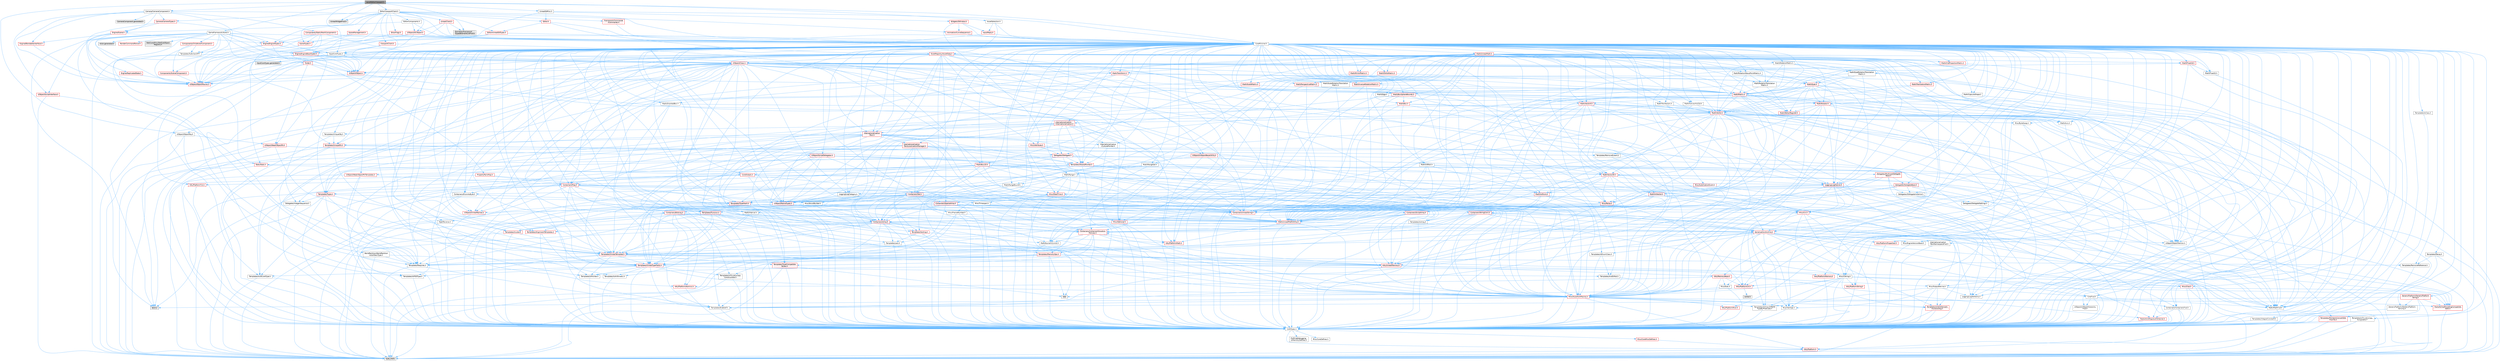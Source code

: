 digraph "LevelEditorViewport.h"
{
 // INTERACTIVE_SVG=YES
 // LATEX_PDF_SIZE
  bgcolor="transparent";
  edge [fontname=Helvetica,fontsize=10,labelfontname=Helvetica,labelfontsize=10];
  node [fontname=Helvetica,fontsize=10,shape=box,height=0.2,width=0.4];
  Node1 [id="Node000001",label="LevelEditorViewport.h",height=0.2,width=0.4,color="gray40", fillcolor="grey60", style="filled", fontcolor="black",tooltip=" "];
  Node1 -> Node2 [id="edge1_Node000001_Node000002",color="steelblue1",style="solid",tooltip=" "];
  Node2 [id="Node000002",label="CoreMinimal.h",height=0.2,width=0.4,color="grey40", fillcolor="white", style="filled",URL="$d7/d67/CoreMinimal_8h.html",tooltip=" "];
  Node2 -> Node3 [id="edge2_Node000002_Node000003",color="steelblue1",style="solid",tooltip=" "];
  Node3 [id="Node000003",label="CoreTypes.h",height=0.2,width=0.4,color="grey40", fillcolor="white", style="filled",URL="$dc/dec/CoreTypes_8h.html",tooltip=" "];
  Node3 -> Node4 [id="edge3_Node000003_Node000004",color="steelblue1",style="solid",tooltip=" "];
  Node4 [id="Node000004",label="HAL/Platform.h",height=0.2,width=0.4,color="red", fillcolor="#FFF0F0", style="filled",URL="$d9/dd0/Platform_8h.html",tooltip=" "];
  Node4 -> Node7 [id="edge4_Node000004_Node000007",color="steelblue1",style="solid",tooltip=" "];
  Node7 [id="Node000007",label="type_traits",height=0.2,width=0.4,color="grey60", fillcolor="#E0E0E0", style="filled",tooltip=" "];
  Node3 -> Node14 [id="edge5_Node000003_Node000014",color="steelblue1",style="solid",tooltip=" "];
  Node14 [id="Node000014",label="ProfilingDebugging\l/UMemoryDefines.h",height=0.2,width=0.4,color="grey40", fillcolor="white", style="filled",URL="$d2/da2/UMemoryDefines_8h.html",tooltip=" "];
  Node3 -> Node15 [id="edge6_Node000003_Node000015",color="steelblue1",style="solid",tooltip=" "];
  Node15 [id="Node000015",label="Misc/CoreMiscDefines.h",height=0.2,width=0.4,color="red", fillcolor="#FFF0F0", style="filled",URL="$da/d38/CoreMiscDefines_8h.html",tooltip=" "];
  Node15 -> Node4 [id="edge7_Node000015_Node000004",color="steelblue1",style="solid",tooltip=" "];
  Node3 -> Node16 [id="edge8_Node000003_Node000016",color="steelblue1",style="solid",tooltip=" "];
  Node16 [id="Node000016",label="Misc/CoreDefines.h",height=0.2,width=0.4,color="grey40", fillcolor="white", style="filled",URL="$d3/dd2/CoreDefines_8h.html",tooltip=" "];
  Node2 -> Node17 [id="edge9_Node000002_Node000017",color="steelblue1",style="solid",tooltip=" "];
  Node17 [id="Node000017",label="CoreFwd.h",height=0.2,width=0.4,color="grey40", fillcolor="white", style="filled",URL="$d1/d1e/CoreFwd_8h.html",tooltip=" "];
  Node17 -> Node3 [id="edge10_Node000017_Node000003",color="steelblue1",style="solid",tooltip=" "];
  Node17 -> Node18 [id="edge11_Node000017_Node000018",color="steelblue1",style="solid",tooltip=" "];
  Node18 [id="Node000018",label="Containers/ContainersFwd.h",height=0.2,width=0.4,color="grey40", fillcolor="white", style="filled",URL="$d4/d0a/ContainersFwd_8h.html",tooltip=" "];
  Node18 -> Node4 [id="edge12_Node000018_Node000004",color="steelblue1",style="solid",tooltip=" "];
  Node18 -> Node3 [id="edge13_Node000018_Node000003",color="steelblue1",style="solid",tooltip=" "];
  Node18 -> Node19 [id="edge14_Node000018_Node000019",color="steelblue1",style="solid",tooltip=" "];
  Node19 [id="Node000019",label="Traits/IsContiguousContainer.h",height=0.2,width=0.4,color="red", fillcolor="#FFF0F0", style="filled",URL="$d5/d3c/IsContiguousContainer_8h.html",tooltip=" "];
  Node19 -> Node3 [id="edge15_Node000019_Node000003",color="steelblue1",style="solid",tooltip=" "];
  Node17 -> Node22 [id="edge16_Node000017_Node000022",color="steelblue1",style="solid",tooltip=" "];
  Node22 [id="Node000022",label="Math/MathFwd.h",height=0.2,width=0.4,color="grey40", fillcolor="white", style="filled",URL="$d2/d10/MathFwd_8h.html",tooltip=" "];
  Node22 -> Node4 [id="edge17_Node000022_Node000004",color="steelblue1",style="solid",tooltip=" "];
  Node17 -> Node23 [id="edge18_Node000017_Node000023",color="steelblue1",style="solid",tooltip=" "];
  Node23 [id="Node000023",label="UObject/UObjectHierarchy\lFwd.h",height=0.2,width=0.4,color="grey40", fillcolor="white", style="filled",URL="$d3/d13/UObjectHierarchyFwd_8h.html",tooltip=" "];
  Node2 -> Node23 [id="edge19_Node000002_Node000023",color="steelblue1",style="solid",tooltip=" "];
  Node2 -> Node18 [id="edge20_Node000002_Node000018",color="steelblue1",style="solid",tooltip=" "];
  Node2 -> Node24 [id="edge21_Node000002_Node000024",color="steelblue1",style="solid",tooltip=" "];
  Node24 [id="Node000024",label="Misc/VarArgs.h",height=0.2,width=0.4,color="grey40", fillcolor="white", style="filled",URL="$d5/d6f/VarArgs_8h.html",tooltip=" "];
  Node24 -> Node3 [id="edge22_Node000024_Node000003",color="steelblue1",style="solid",tooltip=" "];
  Node2 -> Node25 [id="edge23_Node000002_Node000025",color="steelblue1",style="solid",tooltip=" "];
  Node25 [id="Node000025",label="Logging/LogVerbosity.h",height=0.2,width=0.4,color="grey40", fillcolor="white", style="filled",URL="$d2/d8f/LogVerbosity_8h.html",tooltip=" "];
  Node25 -> Node3 [id="edge24_Node000025_Node000003",color="steelblue1",style="solid",tooltip=" "];
  Node2 -> Node26 [id="edge25_Node000002_Node000026",color="steelblue1",style="solid",tooltip=" "];
  Node26 [id="Node000026",label="Misc/OutputDevice.h",height=0.2,width=0.4,color="grey40", fillcolor="white", style="filled",URL="$d7/d32/OutputDevice_8h.html",tooltip=" "];
  Node26 -> Node17 [id="edge26_Node000026_Node000017",color="steelblue1",style="solid",tooltip=" "];
  Node26 -> Node3 [id="edge27_Node000026_Node000003",color="steelblue1",style="solid",tooltip=" "];
  Node26 -> Node25 [id="edge28_Node000026_Node000025",color="steelblue1",style="solid",tooltip=" "];
  Node26 -> Node24 [id="edge29_Node000026_Node000024",color="steelblue1",style="solid",tooltip=" "];
  Node26 -> Node27 [id="edge30_Node000026_Node000027",color="steelblue1",style="solid",tooltip=" "];
  Node27 [id="Node000027",label="Templates/IsArrayOrRefOf\lTypeByPredicate.h",height=0.2,width=0.4,color="grey40", fillcolor="white", style="filled",URL="$d6/da1/IsArrayOrRefOfTypeByPredicate_8h.html",tooltip=" "];
  Node27 -> Node3 [id="edge31_Node000027_Node000003",color="steelblue1",style="solid",tooltip=" "];
  Node26 -> Node28 [id="edge32_Node000026_Node000028",color="steelblue1",style="solid",tooltip=" "];
  Node28 [id="Node000028",label="Templates/IsValidVariadic\lFunctionArg.h",height=0.2,width=0.4,color="red", fillcolor="#FFF0F0", style="filled",URL="$d0/dc8/IsValidVariadicFunctionArg_8h.html",tooltip=" "];
  Node28 -> Node3 [id="edge33_Node000028_Node000003",color="steelblue1",style="solid",tooltip=" "];
  Node28 -> Node7 [id="edge34_Node000028_Node000007",color="steelblue1",style="solid",tooltip=" "];
  Node26 -> Node30 [id="edge35_Node000026_Node000030",color="steelblue1",style="solid",tooltip=" "];
  Node30 [id="Node000030",label="Traits/IsCharEncodingCompatible\lWith.h",height=0.2,width=0.4,color="red", fillcolor="#FFF0F0", style="filled",URL="$df/dd1/IsCharEncodingCompatibleWith_8h.html",tooltip=" "];
  Node30 -> Node7 [id="edge36_Node000030_Node000007",color="steelblue1",style="solid",tooltip=" "];
  Node2 -> Node32 [id="edge37_Node000002_Node000032",color="steelblue1",style="solid",tooltip=" "];
  Node32 [id="Node000032",label="HAL/PlatformCrt.h",height=0.2,width=0.4,color="red", fillcolor="#FFF0F0", style="filled",URL="$d8/d75/PlatformCrt_8h.html",tooltip=" "];
  Node32 -> Node33 [id="edge38_Node000032_Node000033",color="steelblue1",style="solid",tooltip=" "];
  Node33 [id="Node000033",label="new",height=0.2,width=0.4,color="grey60", fillcolor="#E0E0E0", style="filled",tooltip=" "];
  Node32 -> Node34 [id="edge39_Node000032_Node000034",color="steelblue1",style="solid",tooltip=" "];
  Node34 [id="Node000034",label="wchar.h",height=0.2,width=0.4,color="grey60", fillcolor="#E0E0E0", style="filled",tooltip=" "];
  Node2 -> Node42 [id="edge40_Node000002_Node000042",color="steelblue1",style="solid",tooltip=" "];
  Node42 [id="Node000042",label="HAL/PlatformMisc.h",height=0.2,width=0.4,color="red", fillcolor="#FFF0F0", style="filled",URL="$d0/df5/PlatformMisc_8h.html",tooltip=" "];
  Node42 -> Node3 [id="edge41_Node000042_Node000003",color="steelblue1",style="solid",tooltip=" "];
  Node2 -> Node61 [id="edge42_Node000002_Node000061",color="steelblue1",style="solid",tooltip=" "];
  Node61 [id="Node000061",label="Misc/AssertionMacros.h",height=0.2,width=0.4,color="red", fillcolor="#FFF0F0", style="filled",URL="$d0/dfa/AssertionMacros_8h.html",tooltip=" "];
  Node61 -> Node3 [id="edge43_Node000061_Node000003",color="steelblue1",style="solid",tooltip=" "];
  Node61 -> Node4 [id="edge44_Node000061_Node000004",color="steelblue1",style="solid",tooltip=" "];
  Node61 -> Node42 [id="edge45_Node000061_Node000042",color="steelblue1",style="solid",tooltip=" "];
  Node61 -> Node62 [id="edge46_Node000061_Node000062",color="steelblue1",style="solid",tooltip=" "];
  Node62 [id="Node000062",label="Templates/EnableIf.h",height=0.2,width=0.4,color="grey40", fillcolor="white", style="filled",URL="$d7/d60/EnableIf_8h.html",tooltip=" "];
  Node62 -> Node3 [id="edge47_Node000062_Node000003",color="steelblue1",style="solid",tooltip=" "];
  Node61 -> Node27 [id="edge48_Node000061_Node000027",color="steelblue1",style="solid",tooltip=" "];
  Node61 -> Node28 [id="edge49_Node000061_Node000028",color="steelblue1",style="solid",tooltip=" "];
  Node61 -> Node30 [id="edge50_Node000061_Node000030",color="steelblue1",style="solid",tooltip=" "];
  Node61 -> Node24 [id="edge51_Node000061_Node000024",color="steelblue1",style="solid",tooltip=" "];
  Node61 -> Node69 [id="edge52_Node000061_Node000069",color="steelblue1",style="solid",tooltip=" "];
  Node69 [id="Node000069",label="atomic",height=0.2,width=0.4,color="grey60", fillcolor="#E0E0E0", style="filled",tooltip=" "];
  Node2 -> Node70 [id="edge53_Node000002_Node000070",color="steelblue1",style="solid",tooltip=" "];
  Node70 [id="Node000070",label="Templates/IsPointer.h",height=0.2,width=0.4,color="grey40", fillcolor="white", style="filled",URL="$d7/d05/IsPointer_8h.html",tooltip=" "];
  Node70 -> Node3 [id="edge54_Node000070_Node000003",color="steelblue1",style="solid",tooltip=" "];
  Node2 -> Node71 [id="edge55_Node000002_Node000071",color="steelblue1",style="solid",tooltip=" "];
  Node71 [id="Node000071",label="HAL/PlatformMemory.h",height=0.2,width=0.4,color="red", fillcolor="#FFF0F0", style="filled",URL="$de/d68/PlatformMemory_8h.html",tooltip=" "];
  Node71 -> Node3 [id="edge56_Node000071_Node000003",color="steelblue1",style="solid",tooltip=" "];
  Node2 -> Node54 [id="edge57_Node000002_Node000054",color="steelblue1",style="solid",tooltip=" "];
  Node54 [id="Node000054",label="HAL/PlatformAtomics.h",height=0.2,width=0.4,color="red", fillcolor="#FFF0F0", style="filled",URL="$d3/d36/PlatformAtomics_8h.html",tooltip=" "];
  Node54 -> Node3 [id="edge58_Node000054_Node000003",color="steelblue1",style="solid",tooltip=" "];
  Node2 -> Node76 [id="edge59_Node000002_Node000076",color="steelblue1",style="solid",tooltip=" "];
  Node76 [id="Node000076",label="Misc/Exec.h",height=0.2,width=0.4,color="grey40", fillcolor="white", style="filled",URL="$de/ddb/Exec_8h.html",tooltip=" "];
  Node76 -> Node3 [id="edge60_Node000076_Node000003",color="steelblue1",style="solid",tooltip=" "];
  Node76 -> Node61 [id="edge61_Node000076_Node000061",color="steelblue1",style="solid",tooltip=" "];
  Node2 -> Node77 [id="edge62_Node000002_Node000077",color="steelblue1",style="solid",tooltip=" "];
  Node77 [id="Node000077",label="HAL/MemoryBase.h",height=0.2,width=0.4,color="red", fillcolor="#FFF0F0", style="filled",URL="$d6/d9f/MemoryBase_8h.html",tooltip=" "];
  Node77 -> Node3 [id="edge63_Node000077_Node000003",color="steelblue1",style="solid",tooltip=" "];
  Node77 -> Node54 [id="edge64_Node000077_Node000054",color="steelblue1",style="solid",tooltip=" "];
  Node77 -> Node32 [id="edge65_Node000077_Node000032",color="steelblue1",style="solid",tooltip=" "];
  Node77 -> Node76 [id="edge66_Node000077_Node000076",color="steelblue1",style="solid",tooltip=" "];
  Node77 -> Node26 [id="edge67_Node000077_Node000026",color="steelblue1",style="solid",tooltip=" "];
  Node2 -> Node87 [id="edge68_Node000002_Node000087",color="steelblue1",style="solid",tooltip=" "];
  Node87 [id="Node000087",label="HAL/UnrealMemory.h",height=0.2,width=0.4,color="red", fillcolor="#FFF0F0", style="filled",URL="$d9/d96/UnrealMemory_8h.html",tooltip=" "];
  Node87 -> Node3 [id="edge69_Node000087_Node000003",color="steelblue1",style="solid",tooltip=" "];
  Node87 -> Node77 [id="edge70_Node000087_Node000077",color="steelblue1",style="solid",tooltip=" "];
  Node87 -> Node71 [id="edge71_Node000087_Node000071",color="steelblue1",style="solid",tooltip=" "];
  Node87 -> Node70 [id="edge72_Node000087_Node000070",color="steelblue1",style="solid",tooltip=" "];
  Node2 -> Node89 [id="edge73_Node000002_Node000089",color="steelblue1",style="solid",tooltip=" "];
  Node89 [id="Node000089",label="Templates/IsArithmetic.h",height=0.2,width=0.4,color="grey40", fillcolor="white", style="filled",URL="$d2/d5d/IsArithmetic_8h.html",tooltip=" "];
  Node89 -> Node3 [id="edge74_Node000089_Node000003",color="steelblue1",style="solid",tooltip=" "];
  Node2 -> Node83 [id="edge75_Node000002_Node000083",color="steelblue1",style="solid",tooltip=" "];
  Node83 [id="Node000083",label="Templates/AndOrNot.h",height=0.2,width=0.4,color="grey40", fillcolor="white", style="filled",URL="$db/d0a/AndOrNot_8h.html",tooltip=" "];
  Node83 -> Node3 [id="edge76_Node000083_Node000003",color="steelblue1",style="solid",tooltip=" "];
  Node2 -> Node90 [id="edge77_Node000002_Node000090",color="steelblue1",style="solid",tooltip=" "];
  Node90 [id="Node000090",label="Templates/IsPODType.h",height=0.2,width=0.4,color="grey40", fillcolor="white", style="filled",URL="$d7/db1/IsPODType_8h.html",tooltip=" "];
  Node90 -> Node3 [id="edge78_Node000090_Node000003",color="steelblue1",style="solid",tooltip=" "];
  Node2 -> Node91 [id="edge79_Node000002_Node000091",color="steelblue1",style="solid",tooltip=" "];
  Node91 [id="Node000091",label="Templates/IsUECoreType.h",height=0.2,width=0.4,color="grey40", fillcolor="white", style="filled",URL="$d1/db8/IsUECoreType_8h.html",tooltip=" "];
  Node91 -> Node3 [id="edge80_Node000091_Node000003",color="steelblue1",style="solid",tooltip=" "];
  Node91 -> Node7 [id="edge81_Node000091_Node000007",color="steelblue1",style="solid",tooltip=" "];
  Node2 -> Node84 [id="edge82_Node000002_Node000084",color="steelblue1",style="solid",tooltip=" "];
  Node84 [id="Node000084",label="Templates/IsTriviallyCopy\lConstructible.h",height=0.2,width=0.4,color="grey40", fillcolor="white", style="filled",URL="$d3/d78/IsTriviallyCopyConstructible_8h.html",tooltip=" "];
  Node84 -> Node3 [id="edge83_Node000084_Node000003",color="steelblue1",style="solid",tooltip=" "];
  Node84 -> Node7 [id="edge84_Node000084_Node000007",color="steelblue1",style="solid",tooltip=" "];
  Node2 -> Node92 [id="edge85_Node000002_Node000092",color="steelblue1",style="solid",tooltip=" "];
  Node92 [id="Node000092",label="Templates/UnrealTypeTraits.h",height=0.2,width=0.4,color="red", fillcolor="#FFF0F0", style="filled",URL="$d2/d2d/UnrealTypeTraits_8h.html",tooltip=" "];
  Node92 -> Node3 [id="edge86_Node000092_Node000003",color="steelblue1",style="solid",tooltip=" "];
  Node92 -> Node70 [id="edge87_Node000092_Node000070",color="steelblue1",style="solid",tooltip=" "];
  Node92 -> Node61 [id="edge88_Node000092_Node000061",color="steelblue1",style="solid",tooltip=" "];
  Node92 -> Node83 [id="edge89_Node000092_Node000083",color="steelblue1",style="solid",tooltip=" "];
  Node92 -> Node62 [id="edge90_Node000092_Node000062",color="steelblue1",style="solid",tooltip=" "];
  Node92 -> Node89 [id="edge91_Node000092_Node000089",color="steelblue1",style="solid",tooltip=" "];
  Node92 -> Node90 [id="edge92_Node000092_Node000090",color="steelblue1",style="solid",tooltip=" "];
  Node92 -> Node91 [id="edge93_Node000092_Node000091",color="steelblue1",style="solid",tooltip=" "];
  Node92 -> Node84 [id="edge94_Node000092_Node000084",color="steelblue1",style="solid",tooltip=" "];
  Node2 -> Node62 [id="edge95_Node000002_Node000062",color="steelblue1",style="solid",tooltip=" "];
  Node2 -> Node94 [id="edge96_Node000002_Node000094",color="steelblue1",style="solid",tooltip=" "];
  Node94 [id="Node000094",label="Templates/RemoveReference.h",height=0.2,width=0.4,color="grey40", fillcolor="white", style="filled",URL="$da/dbe/RemoveReference_8h.html",tooltip=" "];
  Node94 -> Node3 [id="edge97_Node000094_Node000003",color="steelblue1",style="solid",tooltip=" "];
  Node2 -> Node95 [id="edge98_Node000002_Node000095",color="steelblue1",style="solid",tooltip=" "];
  Node95 [id="Node000095",label="Templates/IntegralConstant.h",height=0.2,width=0.4,color="grey40", fillcolor="white", style="filled",URL="$db/d1b/IntegralConstant_8h.html",tooltip=" "];
  Node95 -> Node3 [id="edge99_Node000095_Node000003",color="steelblue1",style="solid",tooltip=" "];
  Node2 -> Node96 [id="edge100_Node000002_Node000096",color="steelblue1",style="solid",tooltip=" "];
  Node96 [id="Node000096",label="Templates/IsClass.h",height=0.2,width=0.4,color="grey40", fillcolor="white", style="filled",URL="$db/dcb/IsClass_8h.html",tooltip=" "];
  Node96 -> Node3 [id="edge101_Node000096_Node000003",color="steelblue1",style="solid",tooltip=" "];
  Node2 -> Node97 [id="edge102_Node000002_Node000097",color="steelblue1",style="solid",tooltip=" "];
  Node97 [id="Node000097",label="Templates/TypeCompatible\lBytes.h",height=0.2,width=0.4,color="red", fillcolor="#FFF0F0", style="filled",URL="$df/d0a/TypeCompatibleBytes_8h.html",tooltip=" "];
  Node97 -> Node3 [id="edge103_Node000097_Node000003",color="steelblue1",style="solid",tooltip=" "];
  Node97 -> Node33 [id="edge104_Node000097_Node000033",color="steelblue1",style="solid",tooltip=" "];
  Node97 -> Node7 [id="edge105_Node000097_Node000007",color="steelblue1",style="solid",tooltip=" "];
  Node2 -> Node19 [id="edge106_Node000002_Node000019",color="steelblue1",style="solid",tooltip=" "];
  Node2 -> Node98 [id="edge107_Node000002_Node000098",color="steelblue1",style="solid",tooltip=" "];
  Node98 [id="Node000098",label="Templates/UnrealTemplate.h",height=0.2,width=0.4,color="red", fillcolor="#FFF0F0", style="filled",URL="$d4/d24/UnrealTemplate_8h.html",tooltip=" "];
  Node98 -> Node3 [id="edge108_Node000098_Node000003",color="steelblue1",style="solid",tooltip=" "];
  Node98 -> Node70 [id="edge109_Node000098_Node000070",color="steelblue1",style="solid",tooltip=" "];
  Node98 -> Node87 [id="edge110_Node000098_Node000087",color="steelblue1",style="solid",tooltip=" "];
  Node98 -> Node92 [id="edge111_Node000098_Node000092",color="steelblue1",style="solid",tooltip=" "];
  Node98 -> Node94 [id="edge112_Node000098_Node000094",color="steelblue1",style="solid",tooltip=" "];
  Node98 -> Node64 [id="edge113_Node000098_Node000064",color="steelblue1",style="solid",tooltip=" "];
  Node64 [id="Node000064",label="Templates/Requires.h",height=0.2,width=0.4,color="grey40", fillcolor="white", style="filled",URL="$dc/d96/Requires_8h.html",tooltip=" "];
  Node64 -> Node62 [id="edge114_Node000064_Node000062",color="steelblue1",style="solid",tooltip=" "];
  Node64 -> Node7 [id="edge115_Node000064_Node000007",color="steelblue1",style="solid",tooltip=" "];
  Node98 -> Node97 [id="edge116_Node000098_Node000097",color="steelblue1",style="solid",tooltip=" "];
  Node98 -> Node19 [id="edge117_Node000098_Node000019",color="steelblue1",style="solid",tooltip=" "];
  Node98 -> Node7 [id="edge118_Node000098_Node000007",color="steelblue1",style="solid",tooltip=" "];
  Node2 -> Node47 [id="edge119_Node000002_Node000047",color="steelblue1",style="solid",tooltip=" "];
  Node47 [id="Node000047",label="Math/NumericLimits.h",height=0.2,width=0.4,color="grey40", fillcolor="white", style="filled",URL="$df/d1b/NumericLimits_8h.html",tooltip=" "];
  Node47 -> Node3 [id="edge120_Node000047_Node000003",color="steelblue1",style="solid",tooltip=" "];
  Node2 -> Node102 [id="edge121_Node000002_Node000102",color="steelblue1",style="solid",tooltip=" "];
  Node102 [id="Node000102",label="HAL/PlatformMath.h",height=0.2,width=0.4,color="red", fillcolor="#FFF0F0", style="filled",URL="$dc/d53/PlatformMath_8h.html",tooltip=" "];
  Node102 -> Node3 [id="edge122_Node000102_Node000003",color="steelblue1",style="solid",tooltip=" "];
  Node2 -> Node85 [id="edge123_Node000002_Node000085",color="steelblue1",style="solid",tooltip=" "];
  Node85 [id="Node000085",label="Templates/IsTriviallyCopy\lAssignable.h",height=0.2,width=0.4,color="grey40", fillcolor="white", style="filled",URL="$d2/df2/IsTriviallyCopyAssignable_8h.html",tooltip=" "];
  Node85 -> Node3 [id="edge124_Node000085_Node000003",color="steelblue1",style="solid",tooltip=" "];
  Node85 -> Node7 [id="edge125_Node000085_Node000007",color="steelblue1",style="solid",tooltip=" "];
  Node2 -> Node110 [id="edge126_Node000002_Node000110",color="steelblue1",style="solid",tooltip=" "];
  Node110 [id="Node000110",label="Templates/MemoryOps.h",height=0.2,width=0.4,color="red", fillcolor="#FFF0F0", style="filled",URL="$db/dea/MemoryOps_8h.html",tooltip=" "];
  Node110 -> Node3 [id="edge127_Node000110_Node000003",color="steelblue1",style="solid",tooltip=" "];
  Node110 -> Node87 [id="edge128_Node000110_Node000087",color="steelblue1",style="solid",tooltip=" "];
  Node110 -> Node85 [id="edge129_Node000110_Node000085",color="steelblue1",style="solid",tooltip=" "];
  Node110 -> Node84 [id="edge130_Node000110_Node000084",color="steelblue1",style="solid",tooltip=" "];
  Node110 -> Node64 [id="edge131_Node000110_Node000064",color="steelblue1",style="solid",tooltip=" "];
  Node110 -> Node92 [id="edge132_Node000110_Node000092",color="steelblue1",style="solid",tooltip=" "];
  Node110 -> Node33 [id="edge133_Node000110_Node000033",color="steelblue1",style="solid",tooltip=" "];
  Node110 -> Node7 [id="edge134_Node000110_Node000007",color="steelblue1",style="solid",tooltip=" "];
  Node2 -> Node111 [id="edge135_Node000002_Node000111",color="steelblue1",style="solid",tooltip=" "];
  Node111 [id="Node000111",label="Containers/ContainerAllocation\lPolicies.h",height=0.2,width=0.4,color="red", fillcolor="#FFF0F0", style="filled",URL="$d7/dff/ContainerAllocationPolicies_8h.html",tooltip=" "];
  Node111 -> Node3 [id="edge136_Node000111_Node000003",color="steelblue1",style="solid",tooltip=" "];
  Node111 -> Node111 [id="edge137_Node000111_Node000111",color="steelblue1",style="solid",tooltip=" "];
  Node111 -> Node102 [id="edge138_Node000111_Node000102",color="steelblue1",style="solid",tooltip=" "];
  Node111 -> Node87 [id="edge139_Node000111_Node000087",color="steelblue1",style="solid",tooltip=" "];
  Node111 -> Node47 [id="edge140_Node000111_Node000047",color="steelblue1",style="solid",tooltip=" "];
  Node111 -> Node61 [id="edge141_Node000111_Node000061",color="steelblue1",style="solid",tooltip=" "];
  Node111 -> Node110 [id="edge142_Node000111_Node000110",color="steelblue1",style="solid",tooltip=" "];
  Node111 -> Node97 [id="edge143_Node000111_Node000097",color="steelblue1",style="solid",tooltip=" "];
  Node111 -> Node7 [id="edge144_Node000111_Node000007",color="steelblue1",style="solid",tooltip=" "];
  Node2 -> Node114 [id="edge145_Node000002_Node000114",color="steelblue1",style="solid",tooltip=" "];
  Node114 [id="Node000114",label="Templates/IsEnumClass.h",height=0.2,width=0.4,color="grey40", fillcolor="white", style="filled",URL="$d7/d15/IsEnumClass_8h.html",tooltip=" "];
  Node114 -> Node3 [id="edge146_Node000114_Node000003",color="steelblue1",style="solid",tooltip=" "];
  Node114 -> Node83 [id="edge147_Node000114_Node000083",color="steelblue1",style="solid",tooltip=" "];
  Node2 -> Node115 [id="edge148_Node000002_Node000115",color="steelblue1",style="solid",tooltip=" "];
  Node115 [id="Node000115",label="HAL/PlatformProperties.h",height=0.2,width=0.4,color="red", fillcolor="#FFF0F0", style="filled",URL="$d9/db0/PlatformProperties_8h.html",tooltip=" "];
  Node115 -> Node3 [id="edge149_Node000115_Node000003",color="steelblue1",style="solid",tooltip=" "];
  Node2 -> Node118 [id="edge150_Node000002_Node000118",color="steelblue1",style="solid",tooltip=" "];
  Node118 [id="Node000118",label="Misc/EngineVersionBase.h",height=0.2,width=0.4,color="grey40", fillcolor="white", style="filled",URL="$d5/d2b/EngineVersionBase_8h.html",tooltip=" "];
  Node118 -> Node3 [id="edge151_Node000118_Node000003",color="steelblue1",style="solid",tooltip=" "];
  Node2 -> Node119 [id="edge152_Node000002_Node000119",color="steelblue1",style="solid",tooltip=" "];
  Node119 [id="Node000119",label="Internationalization\l/TextNamespaceFwd.h",height=0.2,width=0.4,color="grey40", fillcolor="white", style="filled",URL="$d8/d97/TextNamespaceFwd_8h.html",tooltip=" "];
  Node119 -> Node3 [id="edge153_Node000119_Node000003",color="steelblue1",style="solid",tooltip=" "];
  Node2 -> Node120 [id="edge154_Node000002_Node000120",color="steelblue1",style="solid",tooltip=" "];
  Node120 [id="Node000120",label="Serialization/Archive.h",height=0.2,width=0.4,color="red", fillcolor="#FFF0F0", style="filled",URL="$d7/d3b/Archive_8h.html",tooltip=" "];
  Node120 -> Node17 [id="edge155_Node000120_Node000017",color="steelblue1",style="solid",tooltip=" "];
  Node120 -> Node3 [id="edge156_Node000120_Node000003",color="steelblue1",style="solid",tooltip=" "];
  Node120 -> Node115 [id="edge157_Node000120_Node000115",color="steelblue1",style="solid",tooltip=" "];
  Node120 -> Node119 [id="edge158_Node000120_Node000119",color="steelblue1",style="solid",tooltip=" "];
  Node120 -> Node22 [id="edge159_Node000120_Node000022",color="steelblue1",style="solid",tooltip=" "];
  Node120 -> Node61 [id="edge160_Node000120_Node000061",color="steelblue1",style="solid",tooltip=" "];
  Node120 -> Node118 [id="edge161_Node000120_Node000118",color="steelblue1",style="solid",tooltip=" "];
  Node120 -> Node24 [id="edge162_Node000120_Node000024",color="steelblue1",style="solid",tooltip=" "];
  Node120 -> Node62 [id="edge163_Node000120_Node000062",color="steelblue1",style="solid",tooltip=" "];
  Node120 -> Node27 [id="edge164_Node000120_Node000027",color="steelblue1",style="solid",tooltip=" "];
  Node120 -> Node114 [id="edge165_Node000120_Node000114",color="steelblue1",style="solid",tooltip=" "];
  Node120 -> Node28 [id="edge166_Node000120_Node000028",color="steelblue1",style="solid",tooltip=" "];
  Node120 -> Node98 [id="edge167_Node000120_Node000098",color="steelblue1",style="solid",tooltip=" "];
  Node120 -> Node30 [id="edge168_Node000120_Node000030",color="steelblue1",style="solid",tooltip=" "];
  Node120 -> Node123 [id="edge169_Node000120_Node000123",color="steelblue1",style="solid",tooltip=" "];
  Node123 [id="Node000123",label="UObject/ObjectVersion.h",height=0.2,width=0.4,color="grey40", fillcolor="white", style="filled",URL="$da/d63/ObjectVersion_8h.html",tooltip=" "];
  Node123 -> Node3 [id="edge170_Node000123_Node000003",color="steelblue1",style="solid",tooltip=" "];
  Node2 -> Node124 [id="edge171_Node000002_Node000124",color="steelblue1",style="solid",tooltip=" "];
  Node124 [id="Node000124",label="Templates/Less.h",height=0.2,width=0.4,color="grey40", fillcolor="white", style="filled",URL="$de/dc8/Less_8h.html",tooltip=" "];
  Node124 -> Node3 [id="edge172_Node000124_Node000003",color="steelblue1",style="solid",tooltip=" "];
  Node124 -> Node98 [id="edge173_Node000124_Node000098",color="steelblue1",style="solid",tooltip=" "];
  Node2 -> Node125 [id="edge174_Node000002_Node000125",color="steelblue1",style="solid",tooltip=" "];
  Node125 [id="Node000125",label="Templates/Sorting.h",height=0.2,width=0.4,color="red", fillcolor="#FFF0F0", style="filled",URL="$d3/d9e/Sorting_8h.html",tooltip=" "];
  Node125 -> Node3 [id="edge175_Node000125_Node000003",color="steelblue1",style="solid",tooltip=" "];
  Node125 -> Node102 [id="edge176_Node000125_Node000102",color="steelblue1",style="solid",tooltip=" "];
  Node125 -> Node124 [id="edge177_Node000125_Node000124",color="steelblue1",style="solid",tooltip=" "];
  Node2 -> Node136 [id="edge178_Node000002_Node000136",color="steelblue1",style="solid",tooltip=" "];
  Node136 [id="Node000136",label="Misc/Char.h",height=0.2,width=0.4,color="red", fillcolor="#FFF0F0", style="filled",URL="$d0/d58/Char_8h.html",tooltip=" "];
  Node136 -> Node3 [id="edge179_Node000136_Node000003",color="steelblue1",style="solid",tooltip=" "];
  Node136 -> Node7 [id="edge180_Node000136_Node000007",color="steelblue1",style="solid",tooltip=" "];
  Node2 -> Node139 [id="edge181_Node000002_Node000139",color="steelblue1",style="solid",tooltip=" "];
  Node139 [id="Node000139",label="GenericPlatform/GenericPlatform\lStricmp.h",height=0.2,width=0.4,color="grey40", fillcolor="white", style="filled",URL="$d2/d86/GenericPlatformStricmp_8h.html",tooltip=" "];
  Node139 -> Node3 [id="edge182_Node000139_Node000003",color="steelblue1",style="solid",tooltip=" "];
  Node2 -> Node140 [id="edge183_Node000002_Node000140",color="steelblue1",style="solid",tooltip=" "];
  Node140 [id="Node000140",label="GenericPlatform/GenericPlatform\lString.h",height=0.2,width=0.4,color="red", fillcolor="#FFF0F0", style="filled",URL="$dd/d20/GenericPlatformString_8h.html",tooltip=" "];
  Node140 -> Node3 [id="edge184_Node000140_Node000003",color="steelblue1",style="solid",tooltip=" "];
  Node140 -> Node139 [id="edge185_Node000140_Node000139",color="steelblue1",style="solid",tooltip=" "];
  Node140 -> Node62 [id="edge186_Node000140_Node000062",color="steelblue1",style="solid",tooltip=" "];
  Node140 -> Node30 [id="edge187_Node000140_Node000030",color="steelblue1",style="solid",tooltip=" "];
  Node140 -> Node7 [id="edge188_Node000140_Node000007",color="steelblue1",style="solid",tooltip=" "];
  Node2 -> Node73 [id="edge189_Node000002_Node000073",color="steelblue1",style="solid",tooltip=" "];
  Node73 [id="Node000073",label="HAL/PlatformString.h",height=0.2,width=0.4,color="red", fillcolor="#FFF0F0", style="filled",URL="$db/db5/PlatformString_8h.html",tooltip=" "];
  Node73 -> Node3 [id="edge190_Node000073_Node000003",color="steelblue1",style="solid",tooltip=" "];
  Node2 -> Node143 [id="edge191_Node000002_Node000143",color="steelblue1",style="solid",tooltip=" "];
  Node143 [id="Node000143",label="Misc/CString.h",height=0.2,width=0.4,color="grey40", fillcolor="white", style="filled",URL="$d2/d49/CString_8h.html",tooltip=" "];
  Node143 -> Node3 [id="edge192_Node000143_Node000003",color="steelblue1",style="solid",tooltip=" "];
  Node143 -> Node32 [id="edge193_Node000143_Node000032",color="steelblue1",style="solid",tooltip=" "];
  Node143 -> Node73 [id="edge194_Node000143_Node000073",color="steelblue1",style="solid",tooltip=" "];
  Node143 -> Node61 [id="edge195_Node000143_Node000061",color="steelblue1",style="solid",tooltip=" "];
  Node143 -> Node136 [id="edge196_Node000143_Node000136",color="steelblue1",style="solid",tooltip=" "];
  Node143 -> Node24 [id="edge197_Node000143_Node000024",color="steelblue1",style="solid",tooltip=" "];
  Node143 -> Node27 [id="edge198_Node000143_Node000027",color="steelblue1",style="solid",tooltip=" "];
  Node143 -> Node28 [id="edge199_Node000143_Node000028",color="steelblue1",style="solid",tooltip=" "];
  Node143 -> Node30 [id="edge200_Node000143_Node000030",color="steelblue1",style="solid",tooltip=" "];
  Node2 -> Node144 [id="edge201_Node000002_Node000144",color="steelblue1",style="solid",tooltip=" "];
  Node144 [id="Node000144",label="Misc/Crc.h",height=0.2,width=0.4,color="red", fillcolor="#FFF0F0", style="filled",URL="$d4/dd2/Crc_8h.html",tooltip=" "];
  Node144 -> Node3 [id="edge202_Node000144_Node000003",color="steelblue1",style="solid",tooltip=" "];
  Node144 -> Node73 [id="edge203_Node000144_Node000073",color="steelblue1",style="solid",tooltip=" "];
  Node144 -> Node61 [id="edge204_Node000144_Node000061",color="steelblue1",style="solid",tooltip=" "];
  Node144 -> Node143 [id="edge205_Node000144_Node000143",color="steelblue1",style="solid",tooltip=" "];
  Node144 -> Node136 [id="edge206_Node000144_Node000136",color="steelblue1",style="solid",tooltip=" "];
  Node144 -> Node92 [id="edge207_Node000144_Node000092",color="steelblue1",style="solid",tooltip=" "];
  Node2 -> Node135 [id="edge208_Node000002_Node000135",color="steelblue1",style="solid",tooltip=" "];
  Node135 [id="Node000135",label="Math/UnrealMathUtility.h",height=0.2,width=0.4,color="red", fillcolor="#FFF0F0", style="filled",URL="$db/db8/UnrealMathUtility_8h.html",tooltip=" "];
  Node135 -> Node3 [id="edge209_Node000135_Node000003",color="steelblue1",style="solid",tooltip=" "];
  Node135 -> Node61 [id="edge210_Node000135_Node000061",color="steelblue1",style="solid",tooltip=" "];
  Node135 -> Node102 [id="edge211_Node000135_Node000102",color="steelblue1",style="solid",tooltip=" "];
  Node135 -> Node22 [id="edge212_Node000135_Node000022",color="steelblue1",style="solid",tooltip=" "];
  Node135 -> Node64 [id="edge213_Node000135_Node000064",color="steelblue1",style="solid",tooltip=" "];
  Node2 -> Node145 [id="edge214_Node000002_Node000145",color="steelblue1",style="solid",tooltip=" "];
  Node145 [id="Node000145",label="Containers/UnrealString.h",height=0.2,width=0.4,color="red", fillcolor="#FFF0F0", style="filled",URL="$d5/dba/UnrealString_8h.html",tooltip=" "];
  Node2 -> Node149 [id="edge215_Node000002_Node000149",color="steelblue1",style="solid",tooltip=" "];
  Node149 [id="Node000149",label="Containers/Array.h",height=0.2,width=0.4,color="red", fillcolor="#FFF0F0", style="filled",URL="$df/dd0/Array_8h.html",tooltip=" "];
  Node149 -> Node3 [id="edge216_Node000149_Node000003",color="steelblue1",style="solid",tooltip=" "];
  Node149 -> Node61 [id="edge217_Node000149_Node000061",color="steelblue1",style="solid",tooltip=" "];
  Node149 -> Node87 [id="edge218_Node000149_Node000087",color="steelblue1",style="solid",tooltip=" "];
  Node149 -> Node92 [id="edge219_Node000149_Node000092",color="steelblue1",style="solid",tooltip=" "];
  Node149 -> Node98 [id="edge220_Node000149_Node000098",color="steelblue1",style="solid",tooltip=" "];
  Node149 -> Node111 [id="edge221_Node000149_Node000111",color="steelblue1",style="solid",tooltip=" "];
  Node149 -> Node120 [id="edge222_Node000149_Node000120",color="steelblue1",style="solid",tooltip=" "];
  Node149 -> Node128 [id="edge223_Node000149_Node000128",color="steelblue1",style="solid",tooltip=" "];
  Node128 [id="Node000128",label="Templates/Invoke.h",height=0.2,width=0.4,color="red", fillcolor="#FFF0F0", style="filled",URL="$d7/deb/Invoke_8h.html",tooltip=" "];
  Node128 -> Node3 [id="edge224_Node000128_Node000003",color="steelblue1",style="solid",tooltip=" "];
  Node128 -> Node98 [id="edge225_Node000128_Node000098",color="steelblue1",style="solid",tooltip=" "];
  Node128 -> Node7 [id="edge226_Node000128_Node000007",color="steelblue1",style="solid",tooltip=" "];
  Node149 -> Node124 [id="edge227_Node000149_Node000124",color="steelblue1",style="solid",tooltip=" "];
  Node149 -> Node64 [id="edge228_Node000149_Node000064",color="steelblue1",style="solid",tooltip=" "];
  Node149 -> Node125 [id="edge229_Node000149_Node000125",color="steelblue1",style="solid",tooltip=" "];
  Node149 -> Node172 [id="edge230_Node000149_Node000172",color="steelblue1",style="solid",tooltip=" "];
  Node172 [id="Node000172",label="Templates/AlignmentTemplates.h",height=0.2,width=0.4,color="red", fillcolor="#FFF0F0", style="filled",URL="$dd/d32/AlignmentTemplates_8h.html",tooltip=" "];
  Node172 -> Node3 [id="edge231_Node000172_Node000003",color="steelblue1",style="solid",tooltip=" "];
  Node172 -> Node70 [id="edge232_Node000172_Node000070",color="steelblue1",style="solid",tooltip=" "];
  Node149 -> Node7 [id="edge233_Node000149_Node000007",color="steelblue1",style="solid",tooltip=" "];
  Node2 -> Node173 [id="edge234_Node000002_Node000173",color="steelblue1",style="solid",tooltip=" "];
  Node173 [id="Node000173",label="Misc/FrameNumber.h",height=0.2,width=0.4,color="grey40", fillcolor="white", style="filled",URL="$dd/dbd/FrameNumber_8h.html",tooltip=" "];
  Node173 -> Node3 [id="edge235_Node000173_Node000003",color="steelblue1",style="solid",tooltip=" "];
  Node173 -> Node47 [id="edge236_Node000173_Node000047",color="steelblue1",style="solid",tooltip=" "];
  Node173 -> Node135 [id="edge237_Node000173_Node000135",color="steelblue1",style="solid",tooltip=" "];
  Node173 -> Node62 [id="edge238_Node000173_Node000062",color="steelblue1",style="solid",tooltip=" "];
  Node173 -> Node92 [id="edge239_Node000173_Node000092",color="steelblue1",style="solid",tooltip=" "];
  Node2 -> Node174 [id="edge240_Node000002_Node000174",color="steelblue1",style="solid",tooltip=" "];
  Node174 [id="Node000174",label="Misc/Timespan.h",height=0.2,width=0.4,color="grey40", fillcolor="white", style="filled",URL="$da/dd9/Timespan_8h.html",tooltip=" "];
  Node174 -> Node3 [id="edge241_Node000174_Node000003",color="steelblue1",style="solid",tooltip=" "];
  Node174 -> Node175 [id="edge242_Node000174_Node000175",color="steelblue1",style="solid",tooltip=" "];
  Node175 [id="Node000175",label="Math/Interval.h",height=0.2,width=0.4,color="grey40", fillcolor="white", style="filled",URL="$d1/d55/Interval_8h.html",tooltip=" "];
  Node175 -> Node3 [id="edge243_Node000175_Node000003",color="steelblue1",style="solid",tooltip=" "];
  Node175 -> Node89 [id="edge244_Node000175_Node000089",color="steelblue1",style="solid",tooltip=" "];
  Node175 -> Node92 [id="edge245_Node000175_Node000092",color="steelblue1",style="solid",tooltip=" "];
  Node175 -> Node47 [id="edge246_Node000175_Node000047",color="steelblue1",style="solid",tooltip=" "];
  Node175 -> Node135 [id="edge247_Node000175_Node000135",color="steelblue1",style="solid",tooltip=" "];
  Node174 -> Node135 [id="edge248_Node000174_Node000135",color="steelblue1",style="solid",tooltip=" "];
  Node174 -> Node61 [id="edge249_Node000174_Node000061",color="steelblue1",style="solid",tooltip=" "];
  Node2 -> Node176 [id="edge250_Node000002_Node000176",color="steelblue1",style="solid",tooltip=" "];
  Node176 [id="Node000176",label="Containers/StringConv.h",height=0.2,width=0.4,color="red", fillcolor="#FFF0F0", style="filled",URL="$d3/ddf/StringConv_8h.html",tooltip=" "];
  Node176 -> Node3 [id="edge251_Node000176_Node000003",color="steelblue1",style="solid",tooltip=" "];
  Node176 -> Node61 [id="edge252_Node000176_Node000061",color="steelblue1",style="solid",tooltip=" "];
  Node176 -> Node111 [id="edge253_Node000176_Node000111",color="steelblue1",style="solid",tooltip=" "];
  Node176 -> Node149 [id="edge254_Node000176_Node000149",color="steelblue1",style="solid",tooltip=" "];
  Node176 -> Node143 [id="edge255_Node000176_Node000143",color="steelblue1",style="solid",tooltip=" "];
  Node176 -> Node177 [id="edge256_Node000176_Node000177",color="steelblue1",style="solid",tooltip=" "];
  Node177 [id="Node000177",label="Templates/IsArray.h",height=0.2,width=0.4,color="grey40", fillcolor="white", style="filled",URL="$d8/d8d/IsArray_8h.html",tooltip=" "];
  Node177 -> Node3 [id="edge257_Node000177_Node000003",color="steelblue1",style="solid",tooltip=" "];
  Node176 -> Node98 [id="edge258_Node000176_Node000098",color="steelblue1",style="solid",tooltip=" "];
  Node176 -> Node92 [id="edge259_Node000176_Node000092",color="steelblue1",style="solid",tooltip=" "];
  Node176 -> Node30 [id="edge260_Node000176_Node000030",color="steelblue1",style="solid",tooltip=" "];
  Node176 -> Node19 [id="edge261_Node000176_Node000019",color="steelblue1",style="solid",tooltip=" "];
  Node176 -> Node7 [id="edge262_Node000176_Node000007",color="steelblue1",style="solid",tooltip=" "];
  Node2 -> Node178 [id="edge263_Node000002_Node000178",color="steelblue1",style="solid",tooltip=" "];
  Node178 [id="Node000178",label="UObject/UnrealNames.h",height=0.2,width=0.4,color="red", fillcolor="#FFF0F0", style="filled",URL="$d8/db1/UnrealNames_8h.html",tooltip=" "];
  Node178 -> Node3 [id="edge264_Node000178_Node000003",color="steelblue1",style="solid",tooltip=" "];
  Node2 -> Node180 [id="edge265_Node000002_Node000180",color="steelblue1",style="solid",tooltip=" "];
  Node180 [id="Node000180",label="UObject/NameTypes.h",height=0.2,width=0.4,color="red", fillcolor="#FFF0F0", style="filled",URL="$d6/d35/NameTypes_8h.html",tooltip=" "];
  Node180 -> Node3 [id="edge266_Node000180_Node000003",color="steelblue1",style="solid",tooltip=" "];
  Node180 -> Node61 [id="edge267_Node000180_Node000061",color="steelblue1",style="solid",tooltip=" "];
  Node180 -> Node87 [id="edge268_Node000180_Node000087",color="steelblue1",style="solid",tooltip=" "];
  Node180 -> Node92 [id="edge269_Node000180_Node000092",color="steelblue1",style="solid",tooltip=" "];
  Node180 -> Node98 [id="edge270_Node000180_Node000098",color="steelblue1",style="solid",tooltip=" "];
  Node180 -> Node145 [id="edge271_Node000180_Node000145",color="steelblue1",style="solid",tooltip=" "];
  Node180 -> Node176 [id="edge272_Node000180_Node000176",color="steelblue1",style="solid",tooltip=" "];
  Node180 -> Node178 [id="edge273_Node000180_Node000178",color="steelblue1",style="solid",tooltip=" "];
  Node2 -> Node188 [id="edge274_Node000002_Node000188",color="steelblue1",style="solid",tooltip=" "];
  Node188 [id="Node000188",label="Misc/Parse.h",height=0.2,width=0.4,color="red", fillcolor="#FFF0F0", style="filled",URL="$dc/d71/Parse_8h.html",tooltip=" "];
  Node188 -> Node145 [id="edge275_Node000188_Node000145",color="steelblue1",style="solid",tooltip=" "];
  Node188 -> Node3 [id="edge276_Node000188_Node000003",color="steelblue1",style="solid",tooltip=" "];
  Node188 -> Node32 [id="edge277_Node000188_Node000032",color="steelblue1",style="solid",tooltip=" "];
  Node188 -> Node189 [id="edge278_Node000188_Node000189",color="steelblue1",style="solid",tooltip=" "];
  Node189 [id="Node000189",label="Templates/Function.h",height=0.2,width=0.4,color="red", fillcolor="#FFF0F0", style="filled",URL="$df/df5/Function_8h.html",tooltip=" "];
  Node189 -> Node3 [id="edge279_Node000189_Node000003",color="steelblue1",style="solid",tooltip=" "];
  Node189 -> Node61 [id="edge280_Node000189_Node000061",color="steelblue1",style="solid",tooltip=" "];
  Node189 -> Node87 [id="edge281_Node000189_Node000087",color="steelblue1",style="solid",tooltip=" "];
  Node189 -> Node92 [id="edge282_Node000189_Node000092",color="steelblue1",style="solid",tooltip=" "];
  Node189 -> Node128 [id="edge283_Node000189_Node000128",color="steelblue1",style="solid",tooltip=" "];
  Node189 -> Node98 [id="edge284_Node000189_Node000098",color="steelblue1",style="solid",tooltip=" "];
  Node189 -> Node64 [id="edge285_Node000189_Node000064",color="steelblue1",style="solid",tooltip=" "];
  Node189 -> Node135 [id="edge286_Node000189_Node000135",color="steelblue1",style="solid",tooltip=" "];
  Node189 -> Node33 [id="edge287_Node000189_Node000033",color="steelblue1",style="solid",tooltip=" "];
  Node189 -> Node7 [id="edge288_Node000189_Node000007",color="steelblue1",style="solid",tooltip=" "];
  Node2 -> Node172 [id="edge289_Node000002_Node000172",color="steelblue1",style="solid",tooltip=" "];
  Node2 -> Node191 [id="edge290_Node000002_Node000191",color="steelblue1",style="solid",tooltip=" "];
  Node191 [id="Node000191",label="Misc/StructBuilder.h",height=0.2,width=0.4,color="grey40", fillcolor="white", style="filled",URL="$d9/db3/StructBuilder_8h.html",tooltip=" "];
  Node191 -> Node3 [id="edge291_Node000191_Node000003",color="steelblue1",style="solid",tooltip=" "];
  Node191 -> Node135 [id="edge292_Node000191_Node000135",color="steelblue1",style="solid",tooltip=" "];
  Node191 -> Node172 [id="edge293_Node000191_Node000172",color="steelblue1",style="solid",tooltip=" "];
  Node2 -> Node104 [id="edge294_Node000002_Node000104",color="steelblue1",style="solid",tooltip=" "];
  Node104 [id="Node000104",label="Templates/Decay.h",height=0.2,width=0.4,color="grey40", fillcolor="white", style="filled",URL="$dd/d0f/Decay_8h.html",tooltip=" "];
  Node104 -> Node3 [id="edge295_Node000104_Node000003",color="steelblue1",style="solid",tooltip=" "];
  Node104 -> Node94 [id="edge296_Node000104_Node000094",color="steelblue1",style="solid",tooltip=" "];
  Node104 -> Node7 [id="edge297_Node000104_Node000007",color="steelblue1",style="solid",tooltip=" "];
  Node2 -> Node192 [id="edge298_Node000002_Node000192",color="steelblue1",style="solid",tooltip=" "];
  Node192 [id="Node000192",label="Templates/PointerIsConvertible\lFromTo.h",height=0.2,width=0.4,color="red", fillcolor="#FFF0F0", style="filled",URL="$d6/d65/PointerIsConvertibleFromTo_8h.html",tooltip=" "];
  Node192 -> Node3 [id="edge299_Node000192_Node000003",color="steelblue1",style="solid",tooltip=" "];
  Node192 -> Node7 [id="edge300_Node000192_Node000007",color="steelblue1",style="solid",tooltip=" "];
  Node2 -> Node128 [id="edge301_Node000002_Node000128",color="steelblue1",style="solid",tooltip=" "];
  Node2 -> Node189 [id="edge302_Node000002_Node000189",color="steelblue1",style="solid",tooltip=" "];
  Node2 -> Node161 [id="edge303_Node000002_Node000161",color="steelblue1",style="solid",tooltip=" "];
  Node161 [id="Node000161",label="Templates/TypeHash.h",height=0.2,width=0.4,color="red", fillcolor="#FFF0F0", style="filled",URL="$d1/d62/TypeHash_8h.html",tooltip=" "];
  Node161 -> Node3 [id="edge304_Node000161_Node000003",color="steelblue1",style="solid",tooltip=" "];
  Node161 -> Node64 [id="edge305_Node000161_Node000064",color="steelblue1",style="solid",tooltip=" "];
  Node161 -> Node144 [id="edge306_Node000161_Node000144",color="steelblue1",style="solid",tooltip=" "];
  Node161 -> Node7 [id="edge307_Node000161_Node000007",color="steelblue1",style="solid",tooltip=" "];
  Node2 -> Node193 [id="edge308_Node000002_Node000193",color="steelblue1",style="solid",tooltip=" "];
  Node193 [id="Node000193",label="Containers/ScriptArray.h",height=0.2,width=0.4,color="red", fillcolor="#FFF0F0", style="filled",URL="$dc/daf/ScriptArray_8h.html",tooltip=" "];
  Node193 -> Node3 [id="edge309_Node000193_Node000003",color="steelblue1",style="solid",tooltip=" "];
  Node193 -> Node61 [id="edge310_Node000193_Node000061",color="steelblue1",style="solid",tooltip=" "];
  Node193 -> Node87 [id="edge311_Node000193_Node000087",color="steelblue1",style="solid",tooltip=" "];
  Node193 -> Node111 [id="edge312_Node000193_Node000111",color="steelblue1",style="solid",tooltip=" "];
  Node193 -> Node149 [id="edge313_Node000193_Node000149",color="steelblue1",style="solid",tooltip=" "];
  Node2 -> Node194 [id="edge314_Node000002_Node000194",color="steelblue1",style="solid",tooltip=" "];
  Node194 [id="Node000194",label="Containers/BitArray.h",height=0.2,width=0.4,color="red", fillcolor="#FFF0F0", style="filled",URL="$d1/de4/BitArray_8h.html",tooltip=" "];
  Node194 -> Node111 [id="edge315_Node000194_Node000111",color="steelblue1",style="solid",tooltip=" "];
  Node194 -> Node3 [id="edge316_Node000194_Node000003",color="steelblue1",style="solid",tooltip=" "];
  Node194 -> Node54 [id="edge317_Node000194_Node000054",color="steelblue1",style="solid",tooltip=" "];
  Node194 -> Node87 [id="edge318_Node000194_Node000087",color="steelblue1",style="solid",tooltip=" "];
  Node194 -> Node135 [id="edge319_Node000194_Node000135",color="steelblue1",style="solid",tooltip=" "];
  Node194 -> Node61 [id="edge320_Node000194_Node000061",color="steelblue1",style="solid",tooltip=" "];
  Node194 -> Node120 [id="edge321_Node000194_Node000120",color="steelblue1",style="solid",tooltip=" "];
  Node194 -> Node62 [id="edge322_Node000194_Node000062",color="steelblue1",style="solid",tooltip=" "];
  Node194 -> Node128 [id="edge323_Node000194_Node000128",color="steelblue1",style="solid",tooltip=" "];
  Node194 -> Node98 [id="edge324_Node000194_Node000098",color="steelblue1",style="solid",tooltip=" "];
  Node194 -> Node92 [id="edge325_Node000194_Node000092",color="steelblue1",style="solid",tooltip=" "];
  Node2 -> Node195 [id="edge326_Node000002_Node000195",color="steelblue1",style="solid",tooltip=" "];
  Node195 [id="Node000195",label="Containers/SparseArray.h",height=0.2,width=0.4,color="red", fillcolor="#FFF0F0", style="filled",URL="$d5/dbf/SparseArray_8h.html",tooltip=" "];
  Node195 -> Node3 [id="edge327_Node000195_Node000003",color="steelblue1",style="solid",tooltip=" "];
  Node195 -> Node61 [id="edge328_Node000195_Node000061",color="steelblue1",style="solid",tooltip=" "];
  Node195 -> Node87 [id="edge329_Node000195_Node000087",color="steelblue1",style="solid",tooltip=" "];
  Node195 -> Node92 [id="edge330_Node000195_Node000092",color="steelblue1",style="solid",tooltip=" "];
  Node195 -> Node98 [id="edge331_Node000195_Node000098",color="steelblue1",style="solid",tooltip=" "];
  Node195 -> Node111 [id="edge332_Node000195_Node000111",color="steelblue1",style="solid",tooltip=" "];
  Node195 -> Node124 [id="edge333_Node000195_Node000124",color="steelblue1",style="solid",tooltip=" "];
  Node195 -> Node149 [id="edge334_Node000195_Node000149",color="steelblue1",style="solid",tooltip=" "];
  Node195 -> Node135 [id="edge335_Node000195_Node000135",color="steelblue1",style="solid",tooltip=" "];
  Node195 -> Node193 [id="edge336_Node000195_Node000193",color="steelblue1",style="solid",tooltip=" "];
  Node195 -> Node194 [id="edge337_Node000195_Node000194",color="steelblue1",style="solid",tooltip=" "];
  Node195 -> Node145 [id="edge338_Node000195_Node000145",color="steelblue1",style="solid",tooltip=" "];
  Node2 -> Node211 [id="edge339_Node000002_Node000211",color="steelblue1",style="solid",tooltip=" "];
  Node211 [id="Node000211",label="Containers/Set.h",height=0.2,width=0.4,color="red", fillcolor="#FFF0F0", style="filled",URL="$d4/d45/Set_8h.html",tooltip=" "];
  Node211 -> Node111 [id="edge340_Node000211_Node000111",color="steelblue1",style="solid",tooltip=" "];
  Node211 -> Node195 [id="edge341_Node000211_Node000195",color="steelblue1",style="solid",tooltip=" "];
  Node211 -> Node18 [id="edge342_Node000211_Node000018",color="steelblue1",style="solid",tooltip=" "];
  Node211 -> Node135 [id="edge343_Node000211_Node000135",color="steelblue1",style="solid",tooltip=" "];
  Node211 -> Node61 [id="edge344_Node000211_Node000061",color="steelblue1",style="solid",tooltip=" "];
  Node211 -> Node191 [id="edge345_Node000211_Node000191",color="steelblue1",style="solid",tooltip=" "];
  Node211 -> Node189 [id="edge346_Node000211_Node000189",color="steelblue1",style="solid",tooltip=" "];
  Node211 -> Node125 [id="edge347_Node000211_Node000125",color="steelblue1",style="solid",tooltip=" "];
  Node211 -> Node161 [id="edge348_Node000211_Node000161",color="steelblue1",style="solid",tooltip=" "];
  Node211 -> Node98 [id="edge349_Node000211_Node000098",color="steelblue1",style="solid",tooltip=" "];
  Node211 -> Node7 [id="edge350_Node000211_Node000007",color="steelblue1",style="solid",tooltip=" "];
  Node2 -> Node214 [id="edge351_Node000002_Node000214",color="steelblue1",style="solid",tooltip=" "];
  Node214 [id="Node000214",label="Algo/Reverse.h",height=0.2,width=0.4,color="grey40", fillcolor="white", style="filled",URL="$d5/d93/Reverse_8h.html",tooltip=" "];
  Node214 -> Node3 [id="edge352_Node000214_Node000003",color="steelblue1",style="solid",tooltip=" "];
  Node214 -> Node98 [id="edge353_Node000214_Node000098",color="steelblue1",style="solid",tooltip=" "];
  Node2 -> Node215 [id="edge354_Node000002_Node000215",color="steelblue1",style="solid",tooltip=" "];
  Node215 [id="Node000215",label="Containers/Map.h",height=0.2,width=0.4,color="red", fillcolor="#FFF0F0", style="filled",URL="$df/d79/Map_8h.html",tooltip=" "];
  Node215 -> Node3 [id="edge355_Node000215_Node000003",color="steelblue1",style="solid",tooltip=" "];
  Node215 -> Node214 [id="edge356_Node000215_Node000214",color="steelblue1",style="solid",tooltip=" "];
  Node215 -> Node211 [id="edge357_Node000215_Node000211",color="steelblue1",style="solid",tooltip=" "];
  Node215 -> Node145 [id="edge358_Node000215_Node000145",color="steelblue1",style="solid",tooltip=" "];
  Node215 -> Node61 [id="edge359_Node000215_Node000061",color="steelblue1",style="solid",tooltip=" "];
  Node215 -> Node191 [id="edge360_Node000215_Node000191",color="steelblue1",style="solid",tooltip=" "];
  Node215 -> Node189 [id="edge361_Node000215_Node000189",color="steelblue1",style="solid",tooltip=" "];
  Node215 -> Node125 [id="edge362_Node000215_Node000125",color="steelblue1",style="solid",tooltip=" "];
  Node215 -> Node216 [id="edge363_Node000215_Node000216",color="steelblue1",style="solid",tooltip=" "];
  Node216 [id="Node000216",label="Templates/Tuple.h",height=0.2,width=0.4,color="red", fillcolor="#FFF0F0", style="filled",URL="$d2/d4f/Tuple_8h.html",tooltip=" "];
  Node216 -> Node3 [id="edge364_Node000216_Node000003",color="steelblue1",style="solid",tooltip=" "];
  Node216 -> Node98 [id="edge365_Node000216_Node000098",color="steelblue1",style="solid",tooltip=" "];
  Node216 -> Node217 [id="edge366_Node000216_Node000217",color="steelblue1",style="solid",tooltip=" "];
  Node217 [id="Node000217",label="Delegates/IntegerSequence.h",height=0.2,width=0.4,color="grey40", fillcolor="white", style="filled",URL="$d2/dcc/IntegerSequence_8h.html",tooltip=" "];
  Node217 -> Node3 [id="edge367_Node000217_Node000003",color="steelblue1",style="solid",tooltip=" "];
  Node216 -> Node128 [id="edge368_Node000216_Node000128",color="steelblue1",style="solid",tooltip=" "];
  Node216 -> Node64 [id="edge369_Node000216_Node000064",color="steelblue1",style="solid",tooltip=" "];
  Node216 -> Node161 [id="edge370_Node000216_Node000161",color="steelblue1",style="solid",tooltip=" "];
  Node216 -> Node7 [id="edge371_Node000216_Node000007",color="steelblue1",style="solid",tooltip=" "];
  Node215 -> Node98 [id="edge372_Node000215_Node000098",color="steelblue1",style="solid",tooltip=" "];
  Node215 -> Node92 [id="edge373_Node000215_Node000092",color="steelblue1",style="solid",tooltip=" "];
  Node215 -> Node7 [id="edge374_Node000215_Node000007",color="steelblue1",style="solid",tooltip=" "];
  Node2 -> Node219 [id="edge375_Node000002_Node000219",color="steelblue1",style="solid",tooltip=" "];
  Node219 [id="Node000219",label="Math/IntPoint.h",height=0.2,width=0.4,color="red", fillcolor="#FFF0F0", style="filled",URL="$d3/df7/IntPoint_8h.html",tooltip=" "];
  Node219 -> Node3 [id="edge376_Node000219_Node000003",color="steelblue1",style="solid",tooltip=" "];
  Node219 -> Node61 [id="edge377_Node000219_Node000061",color="steelblue1",style="solid",tooltip=" "];
  Node219 -> Node188 [id="edge378_Node000219_Node000188",color="steelblue1",style="solid",tooltip=" "];
  Node219 -> Node22 [id="edge379_Node000219_Node000022",color="steelblue1",style="solid",tooltip=" "];
  Node219 -> Node135 [id="edge380_Node000219_Node000135",color="steelblue1",style="solid",tooltip=" "];
  Node219 -> Node145 [id="edge381_Node000219_Node000145",color="steelblue1",style="solid",tooltip=" "];
  Node219 -> Node161 [id="edge382_Node000219_Node000161",color="steelblue1",style="solid",tooltip=" "];
  Node2 -> Node221 [id="edge383_Node000002_Node000221",color="steelblue1",style="solid",tooltip=" "];
  Node221 [id="Node000221",label="Math/IntVector.h",height=0.2,width=0.4,color="red", fillcolor="#FFF0F0", style="filled",URL="$d7/d44/IntVector_8h.html",tooltip=" "];
  Node221 -> Node3 [id="edge384_Node000221_Node000003",color="steelblue1",style="solid",tooltip=" "];
  Node221 -> Node144 [id="edge385_Node000221_Node000144",color="steelblue1",style="solid",tooltip=" "];
  Node221 -> Node188 [id="edge386_Node000221_Node000188",color="steelblue1",style="solid",tooltip=" "];
  Node221 -> Node22 [id="edge387_Node000221_Node000022",color="steelblue1",style="solid",tooltip=" "];
  Node221 -> Node135 [id="edge388_Node000221_Node000135",color="steelblue1",style="solid",tooltip=" "];
  Node221 -> Node145 [id="edge389_Node000221_Node000145",color="steelblue1",style="solid",tooltip=" "];
  Node2 -> Node222 [id="edge390_Node000002_Node000222",color="steelblue1",style="solid",tooltip=" "];
  Node222 [id="Node000222",label="Logging/LogCategory.h",height=0.2,width=0.4,color="grey40", fillcolor="white", style="filled",URL="$d9/d36/LogCategory_8h.html",tooltip=" "];
  Node222 -> Node3 [id="edge391_Node000222_Node000003",color="steelblue1",style="solid",tooltip=" "];
  Node222 -> Node25 [id="edge392_Node000222_Node000025",color="steelblue1",style="solid",tooltip=" "];
  Node222 -> Node180 [id="edge393_Node000222_Node000180",color="steelblue1",style="solid",tooltip=" "];
  Node2 -> Node223 [id="edge394_Node000002_Node000223",color="steelblue1",style="solid",tooltip=" "];
  Node223 [id="Node000223",label="Logging/LogMacros.h",height=0.2,width=0.4,color="red", fillcolor="#FFF0F0", style="filled",URL="$d0/d16/LogMacros_8h.html",tooltip=" "];
  Node223 -> Node145 [id="edge395_Node000223_Node000145",color="steelblue1",style="solid",tooltip=" "];
  Node223 -> Node3 [id="edge396_Node000223_Node000003",color="steelblue1",style="solid",tooltip=" "];
  Node223 -> Node222 [id="edge397_Node000223_Node000222",color="steelblue1",style="solid",tooltip=" "];
  Node223 -> Node25 [id="edge398_Node000223_Node000025",color="steelblue1",style="solid",tooltip=" "];
  Node223 -> Node61 [id="edge399_Node000223_Node000061",color="steelblue1",style="solid",tooltip=" "];
  Node223 -> Node24 [id="edge400_Node000223_Node000024",color="steelblue1",style="solid",tooltip=" "];
  Node223 -> Node62 [id="edge401_Node000223_Node000062",color="steelblue1",style="solid",tooltip=" "];
  Node223 -> Node27 [id="edge402_Node000223_Node000027",color="steelblue1",style="solid",tooltip=" "];
  Node223 -> Node28 [id="edge403_Node000223_Node000028",color="steelblue1",style="solid",tooltip=" "];
  Node223 -> Node30 [id="edge404_Node000223_Node000030",color="steelblue1",style="solid",tooltip=" "];
  Node223 -> Node7 [id="edge405_Node000223_Node000007",color="steelblue1",style="solid",tooltip=" "];
  Node2 -> Node226 [id="edge406_Node000002_Node000226",color="steelblue1",style="solid",tooltip=" "];
  Node226 [id="Node000226",label="Math/Vector2D.h",height=0.2,width=0.4,color="red", fillcolor="#FFF0F0", style="filled",URL="$d3/db0/Vector2D_8h.html",tooltip=" "];
  Node226 -> Node3 [id="edge407_Node000226_Node000003",color="steelblue1",style="solid",tooltip=" "];
  Node226 -> Node22 [id="edge408_Node000226_Node000022",color="steelblue1",style="solid",tooltip=" "];
  Node226 -> Node61 [id="edge409_Node000226_Node000061",color="steelblue1",style="solid",tooltip=" "];
  Node226 -> Node144 [id="edge410_Node000226_Node000144",color="steelblue1",style="solid",tooltip=" "];
  Node226 -> Node135 [id="edge411_Node000226_Node000135",color="steelblue1",style="solid",tooltip=" "];
  Node226 -> Node145 [id="edge412_Node000226_Node000145",color="steelblue1",style="solid",tooltip=" "];
  Node226 -> Node188 [id="edge413_Node000226_Node000188",color="steelblue1",style="solid",tooltip=" "];
  Node226 -> Node219 [id="edge414_Node000226_Node000219",color="steelblue1",style="solid",tooltip=" "];
  Node226 -> Node223 [id="edge415_Node000226_Node000223",color="steelblue1",style="solid",tooltip=" "];
  Node226 -> Node7 [id="edge416_Node000226_Node000007",color="steelblue1",style="solid",tooltip=" "];
  Node2 -> Node230 [id="edge417_Node000002_Node000230",color="steelblue1",style="solid",tooltip=" "];
  Node230 [id="Node000230",label="Math/IntRect.h",height=0.2,width=0.4,color="grey40", fillcolor="white", style="filled",URL="$d7/d53/IntRect_8h.html",tooltip=" "];
  Node230 -> Node3 [id="edge418_Node000230_Node000003",color="steelblue1",style="solid",tooltip=" "];
  Node230 -> Node22 [id="edge419_Node000230_Node000022",color="steelblue1",style="solid",tooltip=" "];
  Node230 -> Node135 [id="edge420_Node000230_Node000135",color="steelblue1",style="solid",tooltip=" "];
  Node230 -> Node145 [id="edge421_Node000230_Node000145",color="steelblue1",style="solid",tooltip=" "];
  Node230 -> Node219 [id="edge422_Node000230_Node000219",color="steelblue1",style="solid",tooltip=" "];
  Node230 -> Node226 [id="edge423_Node000230_Node000226",color="steelblue1",style="solid",tooltip=" "];
  Node2 -> Node231 [id="edge424_Node000002_Node000231",color="steelblue1",style="solid",tooltip=" "];
  Node231 [id="Node000231",label="Misc/ByteSwap.h",height=0.2,width=0.4,color="grey40", fillcolor="white", style="filled",URL="$dc/dd7/ByteSwap_8h.html",tooltip=" "];
  Node231 -> Node3 [id="edge425_Node000231_Node000003",color="steelblue1",style="solid",tooltip=" "];
  Node231 -> Node32 [id="edge426_Node000231_Node000032",color="steelblue1",style="solid",tooltip=" "];
  Node2 -> Node160 [id="edge427_Node000002_Node000160",color="steelblue1",style="solid",tooltip=" "];
  Node160 [id="Node000160",label="Containers/EnumAsByte.h",height=0.2,width=0.4,color="grey40", fillcolor="white", style="filled",URL="$d6/d9a/EnumAsByte_8h.html",tooltip=" "];
  Node160 -> Node3 [id="edge428_Node000160_Node000003",color="steelblue1",style="solid",tooltip=" "];
  Node160 -> Node90 [id="edge429_Node000160_Node000090",color="steelblue1",style="solid",tooltip=" "];
  Node160 -> Node161 [id="edge430_Node000160_Node000161",color="steelblue1",style="solid",tooltip=" "];
  Node2 -> Node232 [id="edge431_Node000002_Node000232",color="steelblue1",style="solid",tooltip=" "];
  Node232 [id="Node000232",label="HAL/PlatformTLS.h",height=0.2,width=0.4,color="red", fillcolor="#FFF0F0", style="filled",URL="$d0/def/PlatformTLS_8h.html",tooltip=" "];
  Node232 -> Node3 [id="edge432_Node000232_Node000003",color="steelblue1",style="solid",tooltip=" "];
  Node2 -> Node235 [id="edge433_Node000002_Node000235",color="steelblue1",style="solid",tooltip=" "];
  Node235 [id="Node000235",label="CoreGlobals.h",height=0.2,width=0.4,color="red", fillcolor="#FFF0F0", style="filled",URL="$d5/d8c/CoreGlobals_8h.html",tooltip=" "];
  Node235 -> Node145 [id="edge434_Node000235_Node000145",color="steelblue1",style="solid",tooltip=" "];
  Node235 -> Node3 [id="edge435_Node000235_Node000003",color="steelblue1",style="solid",tooltip=" "];
  Node235 -> Node232 [id="edge436_Node000235_Node000232",color="steelblue1",style="solid",tooltip=" "];
  Node235 -> Node223 [id="edge437_Node000235_Node000223",color="steelblue1",style="solid",tooltip=" "];
  Node235 -> Node26 [id="edge438_Node000235_Node000026",color="steelblue1",style="solid",tooltip=" "];
  Node235 -> Node180 [id="edge439_Node000235_Node000180",color="steelblue1",style="solid",tooltip=" "];
  Node235 -> Node69 [id="edge440_Node000235_Node000069",color="steelblue1",style="solid",tooltip=" "];
  Node2 -> Node236 [id="edge441_Node000002_Node000236",color="steelblue1",style="solid",tooltip=" "];
  Node236 [id="Node000236",label="Templates/SharedPointer.h",height=0.2,width=0.4,color="red", fillcolor="#FFF0F0", style="filled",URL="$d2/d17/SharedPointer_8h.html",tooltip=" "];
  Node236 -> Node3 [id="edge442_Node000236_Node000003",color="steelblue1",style="solid",tooltip=" "];
  Node236 -> Node192 [id="edge443_Node000236_Node000192",color="steelblue1",style="solid",tooltip=" "];
  Node236 -> Node61 [id="edge444_Node000236_Node000061",color="steelblue1",style="solid",tooltip=" "];
  Node236 -> Node87 [id="edge445_Node000236_Node000087",color="steelblue1",style="solid",tooltip=" "];
  Node236 -> Node149 [id="edge446_Node000236_Node000149",color="steelblue1",style="solid",tooltip=" "];
  Node236 -> Node215 [id="edge447_Node000236_Node000215",color="steelblue1",style="solid",tooltip=" "];
  Node236 -> Node235 [id="edge448_Node000236_Node000235",color="steelblue1",style="solid",tooltip=" "];
  Node2 -> Node241 [id="edge449_Node000002_Node000241",color="steelblue1",style="solid",tooltip=" "];
  Node241 [id="Node000241",label="Internationalization\l/CulturePointer.h",height=0.2,width=0.4,color="grey40", fillcolor="white", style="filled",URL="$d6/dbe/CulturePointer_8h.html",tooltip=" "];
  Node241 -> Node3 [id="edge450_Node000241_Node000003",color="steelblue1",style="solid",tooltip=" "];
  Node241 -> Node236 [id="edge451_Node000241_Node000236",color="steelblue1",style="solid",tooltip=" "];
  Node2 -> Node242 [id="edge452_Node000002_Node000242",color="steelblue1",style="solid",tooltip=" "];
  Node242 [id="Node000242",label="UObject/WeakObjectPtrTemplates.h",height=0.2,width=0.4,color="red", fillcolor="#FFF0F0", style="filled",URL="$d8/d3b/WeakObjectPtrTemplates_8h.html",tooltip=" "];
  Node242 -> Node3 [id="edge453_Node000242_Node000003",color="steelblue1",style="solid",tooltip=" "];
  Node242 -> Node64 [id="edge454_Node000242_Node000064",color="steelblue1",style="solid",tooltip=" "];
  Node242 -> Node215 [id="edge455_Node000242_Node000215",color="steelblue1",style="solid",tooltip=" "];
  Node242 -> Node7 [id="edge456_Node000242_Node000007",color="steelblue1",style="solid",tooltip=" "];
  Node2 -> Node245 [id="edge457_Node000002_Node000245",color="steelblue1",style="solid",tooltip=" "];
  Node245 [id="Node000245",label="Delegates/DelegateSettings.h",height=0.2,width=0.4,color="grey40", fillcolor="white", style="filled",URL="$d0/d97/DelegateSettings_8h.html",tooltip=" "];
  Node245 -> Node3 [id="edge458_Node000245_Node000003",color="steelblue1",style="solid",tooltip=" "];
  Node2 -> Node246 [id="edge459_Node000002_Node000246",color="steelblue1",style="solid",tooltip=" "];
  Node246 [id="Node000246",label="Delegates/IDelegateInstance.h",height=0.2,width=0.4,color="grey40", fillcolor="white", style="filled",URL="$d2/d10/IDelegateInstance_8h.html",tooltip=" "];
  Node246 -> Node3 [id="edge460_Node000246_Node000003",color="steelblue1",style="solid",tooltip=" "];
  Node246 -> Node161 [id="edge461_Node000246_Node000161",color="steelblue1",style="solid",tooltip=" "];
  Node246 -> Node180 [id="edge462_Node000246_Node000180",color="steelblue1",style="solid",tooltip=" "];
  Node246 -> Node245 [id="edge463_Node000246_Node000245",color="steelblue1",style="solid",tooltip=" "];
  Node2 -> Node247 [id="edge464_Node000002_Node000247",color="steelblue1",style="solid",tooltip=" "];
  Node247 [id="Node000247",label="Delegates/DelegateBase.h",height=0.2,width=0.4,color="red", fillcolor="#FFF0F0", style="filled",URL="$da/d67/DelegateBase_8h.html",tooltip=" "];
  Node247 -> Node3 [id="edge465_Node000247_Node000003",color="steelblue1",style="solid",tooltip=" "];
  Node247 -> Node111 [id="edge466_Node000247_Node000111",color="steelblue1",style="solid",tooltip=" "];
  Node247 -> Node135 [id="edge467_Node000247_Node000135",color="steelblue1",style="solid",tooltip=" "];
  Node247 -> Node180 [id="edge468_Node000247_Node000180",color="steelblue1",style="solid",tooltip=" "];
  Node247 -> Node245 [id="edge469_Node000247_Node000245",color="steelblue1",style="solid",tooltip=" "];
  Node247 -> Node246 [id="edge470_Node000247_Node000246",color="steelblue1",style="solid",tooltip=" "];
  Node2 -> Node255 [id="edge471_Node000002_Node000255",color="steelblue1",style="solid",tooltip=" "];
  Node255 [id="Node000255",label="Delegates/MulticastDelegate\lBase.h",height=0.2,width=0.4,color="red", fillcolor="#FFF0F0", style="filled",URL="$db/d16/MulticastDelegateBase_8h.html",tooltip=" "];
  Node255 -> Node3 [id="edge472_Node000255_Node000003",color="steelblue1",style="solid",tooltip=" "];
  Node255 -> Node111 [id="edge473_Node000255_Node000111",color="steelblue1",style="solid",tooltip=" "];
  Node255 -> Node149 [id="edge474_Node000255_Node000149",color="steelblue1",style="solid",tooltip=" "];
  Node255 -> Node135 [id="edge475_Node000255_Node000135",color="steelblue1",style="solid",tooltip=" "];
  Node255 -> Node246 [id="edge476_Node000255_Node000246",color="steelblue1",style="solid",tooltip=" "];
  Node255 -> Node247 [id="edge477_Node000255_Node000247",color="steelblue1",style="solid",tooltip=" "];
  Node2 -> Node217 [id="edge478_Node000002_Node000217",color="steelblue1",style="solid",tooltip=" "];
  Node2 -> Node216 [id="edge479_Node000002_Node000216",color="steelblue1",style="solid",tooltip=" "];
  Node2 -> Node256 [id="edge480_Node000002_Node000256",color="steelblue1",style="solid",tooltip=" "];
  Node256 [id="Node000256",label="UObject/ScriptDelegates.h",height=0.2,width=0.4,color="red", fillcolor="#FFF0F0", style="filled",URL="$de/d81/ScriptDelegates_8h.html",tooltip=" "];
  Node256 -> Node149 [id="edge481_Node000256_Node000149",color="steelblue1",style="solid",tooltip=" "];
  Node256 -> Node111 [id="edge482_Node000256_Node000111",color="steelblue1",style="solid",tooltip=" "];
  Node256 -> Node145 [id="edge483_Node000256_Node000145",color="steelblue1",style="solid",tooltip=" "];
  Node256 -> Node61 [id="edge484_Node000256_Node000061",color="steelblue1",style="solid",tooltip=" "];
  Node256 -> Node236 [id="edge485_Node000256_Node000236",color="steelblue1",style="solid",tooltip=" "];
  Node256 -> Node161 [id="edge486_Node000256_Node000161",color="steelblue1",style="solid",tooltip=" "];
  Node256 -> Node92 [id="edge487_Node000256_Node000092",color="steelblue1",style="solid",tooltip=" "];
  Node256 -> Node180 [id="edge488_Node000256_Node000180",color="steelblue1",style="solid",tooltip=" "];
  Node2 -> Node258 [id="edge489_Node000002_Node000258",color="steelblue1",style="solid",tooltip=" "];
  Node258 [id="Node000258",label="Delegates/Delegate.h",height=0.2,width=0.4,color="red", fillcolor="#FFF0F0", style="filled",URL="$d4/d80/Delegate_8h.html",tooltip=" "];
  Node258 -> Node3 [id="edge490_Node000258_Node000003",color="steelblue1",style="solid",tooltip=" "];
  Node258 -> Node61 [id="edge491_Node000258_Node000061",color="steelblue1",style="solid",tooltip=" "];
  Node258 -> Node180 [id="edge492_Node000258_Node000180",color="steelblue1",style="solid",tooltip=" "];
  Node258 -> Node236 [id="edge493_Node000258_Node000236",color="steelblue1",style="solid",tooltip=" "];
  Node258 -> Node242 [id="edge494_Node000258_Node000242",color="steelblue1",style="solid",tooltip=" "];
  Node258 -> Node255 [id="edge495_Node000258_Node000255",color="steelblue1",style="solid",tooltip=" "];
  Node258 -> Node217 [id="edge496_Node000258_Node000217",color="steelblue1",style="solid",tooltip=" "];
  Node2 -> Node263 [id="edge497_Node000002_Node000263",color="steelblue1",style="solid",tooltip=" "];
  Node263 [id="Node000263",label="Internationalization\l/TextLocalizationManager.h",height=0.2,width=0.4,color="red", fillcolor="#FFF0F0", style="filled",URL="$d5/d2e/TextLocalizationManager_8h.html",tooltip=" "];
  Node263 -> Node149 [id="edge498_Node000263_Node000149",color="steelblue1",style="solid",tooltip=" "];
  Node263 -> Node111 [id="edge499_Node000263_Node000111",color="steelblue1",style="solid",tooltip=" "];
  Node263 -> Node215 [id="edge500_Node000263_Node000215",color="steelblue1",style="solid",tooltip=" "];
  Node263 -> Node211 [id="edge501_Node000263_Node000211",color="steelblue1",style="solid",tooltip=" "];
  Node263 -> Node145 [id="edge502_Node000263_Node000145",color="steelblue1",style="solid",tooltip=" "];
  Node263 -> Node3 [id="edge503_Node000263_Node000003",color="steelblue1",style="solid",tooltip=" "];
  Node263 -> Node258 [id="edge504_Node000263_Node000258",color="steelblue1",style="solid",tooltip=" "];
  Node263 -> Node144 [id="edge505_Node000263_Node000144",color="steelblue1",style="solid",tooltip=" "];
  Node263 -> Node189 [id="edge506_Node000263_Node000189",color="steelblue1",style="solid",tooltip=" "];
  Node263 -> Node236 [id="edge507_Node000263_Node000236",color="steelblue1",style="solid",tooltip=" "];
  Node263 -> Node69 [id="edge508_Node000263_Node000069",color="steelblue1",style="solid",tooltip=" "];
  Node2 -> Node204 [id="edge509_Node000002_Node000204",color="steelblue1",style="solid",tooltip=" "];
  Node204 [id="Node000204",label="Misc/Optional.h",height=0.2,width=0.4,color="red", fillcolor="#FFF0F0", style="filled",URL="$d2/dae/Optional_8h.html",tooltip=" "];
  Node204 -> Node3 [id="edge510_Node000204_Node000003",color="steelblue1",style="solid",tooltip=" "];
  Node204 -> Node61 [id="edge511_Node000204_Node000061",color="steelblue1",style="solid",tooltip=" "];
  Node204 -> Node110 [id="edge512_Node000204_Node000110",color="steelblue1",style="solid",tooltip=" "];
  Node204 -> Node98 [id="edge513_Node000204_Node000098",color="steelblue1",style="solid",tooltip=" "];
  Node204 -> Node120 [id="edge514_Node000204_Node000120",color="steelblue1",style="solid",tooltip=" "];
  Node2 -> Node177 [id="edge515_Node000002_Node000177",color="steelblue1",style="solid",tooltip=" "];
  Node2 -> Node209 [id="edge516_Node000002_Node000209",color="steelblue1",style="solid",tooltip=" "];
  Node209 [id="Node000209",label="Templates/RemoveExtent.h",height=0.2,width=0.4,color="grey40", fillcolor="white", style="filled",URL="$dc/de9/RemoveExtent_8h.html",tooltip=" "];
  Node209 -> Node3 [id="edge517_Node000209_Node000003",color="steelblue1",style="solid",tooltip=" "];
  Node2 -> Node208 [id="edge518_Node000002_Node000208",color="steelblue1",style="solid",tooltip=" "];
  Node208 [id="Node000208",label="Templates/UniquePtr.h",height=0.2,width=0.4,color="red", fillcolor="#FFF0F0", style="filled",URL="$de/d1a/UniquePtr_8h.html",tooltip=" "];
  Node208 -> Node3 [id="edge519_Node000208_Node000003",color="steelblue1",style="solid",tooltip=" "];
  Node208 -> Node98 [id="edge520_Node000208_Node000098",color="steelblue1",style="solid",tooltip=" "];
  Node208 -> Node177 [id="edge521_Node000208_Node000177",color="steelblue1",style="solid",tooltip=" "];
  Node208 -> Node209 [id="edge522_Node000208_Node000209",color="steelblue1",style="solid",tooltip=" "];
  Node208 -> Node64 [id="edge523_Node000208_Node000064",color="steelblue1",style="solid",tooltip=" "];
  Node208 -> Node7 [id="edge524_Node000208_Node000007",color="steelblue1",style="solid",tooltip=" "];
  Node2 -> Node270 [id="edge525_Node000002_Node000270",color="steelblue1",style="solid",tooltip=" "];
  Node270 [id="Node000270",label="Internationalization\l/Text.h",height=0.2,width=0.4,color="red", fillcolor="#FFF0F0", style="filled",URL="$d6/d35/Text_8h.html",tooltip=" "];
  Node270 -> Node3 [id="edge526_Node000270_Node000003",color="steelblue1",style="solid",tooltip=" "];
  Node270 -> Node54 [id="edge527_Node000270_Node000054",color="steelblue1",style="solid",tooltip=" "];
  Node270 -> Node61 [id="edge528_Node000270_Node000061",color="steelblue1",style="solid",tooltip=" "];
  Node270 -> Node92 [id="edge529_Node000270_Node000092",color="steelblue1",style="solid",tooltip=" "];
  Node270 -> Node149 [id="edge530_Node000270_Node000149",color="steelblue1",style="solid",tooltip=" "];
  Node270 -> Node145 [id="edge531_Node000270_Node000145",color="steelblue1",style="solid",tooltip=" "];
  Node270 -> Node160 [id="edge532_Node000270_Node000160",color="steelblue1",style="solid",tooltip=" "];
  Node270 -> Node236 [id="edge533_Node000270_Node000236",color="steelblue1",style="solid",tooltip=" "];
  Node270 -> Node241 [id="edge534_Node000270_Node000241",color="steelblue1",style="solid",tooltip=" "];
  Node270 -> Node263 [id="edge535_Node000270_Node000263",color="steelblue1",style="solid",tooltip=" "];
  Node270 -> Node204 [id="edge536_Node000270_Node000204",color="steelblue1",style="solid",tooltip=" "];
  Node270 -> Node208 [id="edge537_Node000270_Node000208",color="steelblue1",style="solid",tooltip=" "];
  Node270 -> Node64 [id="edge538_Node000270_Node000064",color="steelblue1",style="solid",tooltip=" "];
  Node270 -> Node7 [id="edge539_Node000270_Node000007",color="steelblue1",style="solid",tooltip=" "];
  Node2 -> Node207 [id="edge540_Node000002_Node000207",color="steelblue1",style="solid",tooltip=" "];
  Node207 [id="Node000207",label="Templates/UniqueObj.h",height=0.2,width=0.4,color="grey40", fillcolor="white", style="filled",URL="$da/d95/UniqueObj_8h.html",tooltip=" "];
  Node207 -> Node3 [id="edge541_Node000207_Node000003",color="steelblue1",style="solid",tooltip=" "];
  Node207 -> Node208 [id="edge542_Node000207_Node000208",color="steelblue1",style="solid",tooltip=" "];
  Node2 -> Node276 [id="edge543_Node000002_Node000276",color="steelblue1",style="solid",tooltip=" "];
  Node276 [id="Node000276",label="Internationalization\l/Internationalization.h",height=0.2,width=0.4,color="red", fillcolor="#FFF0F0", style="filled",URL="$da/de4/Internationalization_8h.html",tooltip=" "];
  Node276 -> Node149 [id="edge544_Node000276_Node000149",color="steelblue1",style="solid",tooltip=" "];
  Node276 -> Node145 [id="edge545_Node000276_Node000145",color="steelblue1",style="solid",tooltip=" "];
  Node276 -> Node3 [id="edge546_Node000276_Node000003",color="steelblue1",style="solid",tooltip=" "];
  Node276 -> Node258 [id="edge547_Node000276_Node000258",color="steelblue1",style="solid",tooltip=" "];
  Node276 -> Node241 [id="edge548_Node000276_Node000241",color="steelblue1",style="solid",tooltip=" "];
  Node276 -> Node270 [id="edge549_Node000276_Node000270",color="steelblue1",style="solid",tooltip=" "];
  Node276 -> Node236 [id="edge550_Node000276_Node000236",color="steelblue1",style="solid",tooltip=" "];
  Node276 -> Node216 [id="edge551_Node000276_Node000216",color="steelblue1",style="solid",tooltip=" "];
  Node276 -> Node207 [id="edge552_Node000276_Node000207",color="steelblue1",style="solid",tooltip=" "];
  Node276 -> Node180 [id="edge553_Node000276_Node000180",color="steelblue1",style="solid",tooltip=" "];
  Node2 -> Node277 [id="edge554_Node000002_Node000277",color="steelblue1",style="solid",tooltip=" "];
  Node277 [id="Node000277",label="Math/Vector.h",height=0.2,width=0.4,color="red", fillcolor="#FFF0F0", style="filled",URL="$d6/dbe/Vector_8h.html",tooltip=" "];
  Node277 -> Node3 [id="edge555_Node000277_Node000003",color="steelblue1",style="solid",tooltip=" "];
  Node277 -> Node61 [id="edge556_Node000277_Node000061",color="steelblue1",style="solid",tooltip=" "];
  Node277 -> Node22 [id="edge557_Node000277_Node000022",color="steelblue1",style="solid",tooltip=" "];
  Node277 -> Node47 [id="edge558_Node000277_Node000047",color="steelblue1",style="solid",tooltip=" "];
  Node277 -> Node144 [id="edge559_Node000277_Node000144",color="steelblue1",style="solid",tooltip=" "];
  Node277 -> Node135 [id="edge560_Node000277_Node000135",color="steelblue1",style="solid",tooltip=" "];
  Node277 -> Node145 [id="edge561_Node000277_Node000145",color="steelblue1",style="solid",tooltip=" "];
  Node277 -> Node188 [id="edge562_Node000277_Node000188",color="steelblue1",style="solid",tooltip=" "];
  Node277 -> Node219 [id="edge563_Node000277_Node000219",color="steelblue1",style="solid",tooltip=" "];
  Node277 -> Node223 [id="edge564_Node000277_Node000223",color="steelblue1",style="solid",tooltip=" "];
  Node277 -> Node226 [id="edge565_Node000277_Node000226",color="steelblue1",style="solid",tooltip=" "];
  Node277 -> Node231 [id="edge566_Node000277_Node000231",color="steelblue1",style="solid",tooltip=" "];
  Node277 -> Node270 [id="edge567_Node000277_Node000270",color="steelblue1",style="solid",tooltip=" "];
  Node277 -> Node276 [id="edge568_Node000277_Node000276",color="steelblue1",style="solid",tooltip=" "];
  Node277 -> Node221 [id="edge569_Node000277_Node000221",color="steelblue1",style="solid",tooltip=" "];
  Node277 -> Node280 [id="edge570_Node000277_Node000280",color="steelblue1",style="solid",tooltip=" "];
  Node280 [id="Node000280",label="Math/Axis.h",height=0.2,width=0.4,color="grey40", fillcolor="white", style="filled",URL="$dd/dbb/Axis_8h.html",tooltip=" "];
  Node280 -> Node3 [id="edge571_Node000280_Node000003",color="steelblue1",style="solid",tooltip=" "];
  Node277 -> Node123 [id="edge572_Node000277_Node000123",color="steelblue1",style="solid",tooltip=" "];
  Node277 -> Node7 [id="edge573_Node000277_Node000007",color="steelblue1",style="solid",tooltip=" "];
  Node2 -> Node281 [id="edge574_Node000002_Node000281",color="steelblue1",style="solid",tooltip=" "];
  Node281 [id="Node000281",label="Math/Vector4.h",height=0.2,width=0.4,color="red", fillcolor="#FFF0F0", style="filled",URL="$d7/d36/Vector4_8h.html",tooltip=" "];
  Node281 -> Node3 [id="edge575_Node000281_Node000003",color="steelblue1",style="solid",tooltip=" "];
  Node281 -> Node144 [id="edge576_Node000281_Node000144",color="steelblue1",style="solid",tooltip=" "];
  Node281 -> Node22 [id="edge577_Node000281_Node000022",color="steelblue1",style="solid",tooltip=" "];
  Node281 -> Node135 [id="edge578_Node000281_Node000135",color="steelblue1",style="solid",tooltip=" "];
  Node281 -> Node145 [id="edge579_Node000281_Node000145",color="steelblue1",style="solid",tooltip=" "];
  Node281 -> Node188 [id="edge580_Node000281_Node000188",color="steelblue1",style="solid",tooltip=" "];
  Node281 -> Node223 [id="edge581_Node000281_Node000223",color="steelblue1",style="solid",tooltip=" "];
  Node281 -> Node226 [id="edge582_Node000281_Node000226",color="steelblue1",style="solid",tooltip=" "];
  Node281 -> Node277 [id="edge583_Node000281_Node000277",color="steelblue1",style="solid",tooltip=" "];
  Node281 -> Node64 [id="edge584_Node000281_Node000064",color="steelblue1",style="solid",tooltip=" "];
  Node281 -> Node7 [id="edge585_Node000281_Node000007",color="steelblue1",style="solid",tooltip=" "];
  Node2 -> Node282 [id="edge586_Node000002_Node000282",color="steelblue1",style="solid",tooltip=" "];
  Node282 [id="Node000282",label="Math/VectorRegister.h",height=0.2,width=0.4,color="red", fillcolor="#FFF0F0", style="filled",URL="$da/d8b/VectorRegister_8h.html",tooltip=" "];
  Node282 -> Node3 [id="edge587_Node000282_Node000003",color="steelblue1",style="solid",tooltip=" "];
  Node282 -> Node135 [id="edge588_Node000282_Node000135",color="steelblue1",style="solid",tooltip=" "];
  Node2 -> Node287 [id="edge589_Node000002_Node000287",color="steelblue1",style="solid",tooltip=" "];
  Node287 [id="Node000287",label="Math/TwoVectors.h",height=0.2,width=0.4,color="grey40", fillcolor="white", style="filled",URL="$d4/db4/TwoVectors_8h.html",tooltip=" "];
  Node287 -> Node3 [id="edge590_Node000287_Node000003",color="steelblue1",style="solid",tooltip=" "];
  Node287 -> Node61 [id="edge591_Node000287_Node000061",color="steelblue1",style="solid",tooltip=" "];
  Node287 -> Node135 [id="edge592_Node000287_Node000135",color="steelblue1",style="solid",tooltip=" "];
  Node287 -> Node145 [id="edge593_Node000287_Node000145",color="steelblue1",style="solid",tooltip=" "];
  Node287 -> Node277 [id="edge594_Node000287_Node000277",color="steelblue1",style="solid",tooltip=" "];
  Node2 -> Node288 [id="edge595_Node000002_Node000288",color="steelblue1",style="solid",tooltip=" "];
  Node288 [id="Node000288",label="Math/Edge.h",height=0.2,width=0.4,color="grey40", fillcolor="white", style="filled",URL="$d5/de0/Edge_8h.html",tooltip=" "];
  Node288 -> Node3 [id="edge596_Node000288_Node000003",color="steelblue1",style="solid",tooltip=" "];
  Node288 -> Node277 [id="edge597_Node000288_Node000277",color="steelblue1",style="solid",tooltip=" "];
  Node2 -> Node123 [id="edge598_Node000002_Node000123",color="steelblue1",style="solid",tooltip=" "];
  Node2 -> Node289 [id="edge599_Node000002_Node000289",color="steelblue1",style="solid",tooltip=" "];
  Node289 [id="Node000289",label="Math/CapsuleShape.h",height=0.2,width=0.4,color="grey40", fillcolor="white", style="filled",URL="$d3/d36/CapsuleShape_8h.html",tooltip=" "];
  Node289 -> Node3 [id="edge600_Node000289_Node000003",color="steelblue1",style="solid",tooltip=" "];
  Node289 -> Node277 [id="edge601_Node000289_Node000277",color="steelblue1",style="solid",tooltip=" "];
  Node2 -> Node290 [id="edge602_Node000002_Node000290",color="steelblue1",style="solid",tooltip=" "];
  Node290 [id="Node000290",label="Math/Rotator.h",height=0.2,width=0.4,color="red", fillcolor="#FFF0F0", style="filled",URL="$d8/d3a/Rotator_8h.html",tooltip=" "];
  Node290 -> Node3 [id="edge603_Node000290_Node000003",color="steelblue1",style="solid",tooltip=" "];
  Node290 -> Node22 [id="edge604_Node000290_Node000022",color="steelblue1",style="solid",tooltip=" "];
  Node290 -> Node135 [id="edge605_Node000290_Node000135",color="steelblue1",style="solid",tooltip=" "];
  Node290 -> Node145 [id="edge606_Node000290_Node000145",color="steelblue1",style="solid",tooltip=" "];
  Node290 -> Node188 [id="edge607_Node000290_Node000188",color="steelblue1",style="solid",tooltip=" "];
  Node290 -> Node223 [id="edge608_Node000290_Node000223",color="steelblue1",style="solid",tooltip=" "];
  Node290 -> Node277 [id="edge609_Node000290_Node000277",color="steelblue1",style="solid",tooltip=" "];
  Node290 -> Node282 [id="edge610_Node000290_Node000282",color="steelblue1",style="solid",tooltip=" "];
  Node290 -> Node123 [id="edge611_Node000290_Node000123",color="steelblue1",style="solid",tooltip=" "];
  Node2 -> Node291 [id="edge612_Node000002_Node000291",color="steelblue1",style="solid",tooltip=" "];
  Node291 [id="Node000291",label="Misc/DateTime.h",height=0.2,width=0.4,color="red", fillcolor="#FFF0F0", style="filled",URL="$d1/de9/DateTime_8h.html",tooltip=" "];
  Node291 -> Node145 [id="edge613_Node000291_Node000145",color="steelblue1",style="solid",tooltip=" "];
  Node291 -> Node3 [id="edge614_Node000291_Node000003",color="steelblue1",style="solid",tooltip=" "];
  Node291 -> Node174 [id="edge615_Node000291_Node000174",color="steelblue1",style="solid",tooltip=" "];
  Node291 -> Node120 [id="edge616_Node000291_Node000120",color="steelblue1",style="solid",tooltip=" "];
  Node291 -> Node161 [id="edge617_Node000291_Node000161",color="steelblue1",style="solid",tooltip=" "];
  Node2 -> Node292 [id="edge618_Node000002_Node000292",color="steelblue1",style="solid",tooltip=" "];
  Node292 [id="Node000292",label="Math/RangeBound.h",height=0.2,width=0.4,color="grey40", fillcolor="white", style="filled",URL="$d7/dd8/RangeBound_8h.html",tooltip=" "];
  Node292 -> Node3 [id="edge619_Node000292_Node000003",color="steelblue1",style="solid",tooltip=" "];
  Node292 -> Node61 [id="edge620_Node000292_Node000061",color="steelblue1",style="solid",tooltip=" "];
  Node292 -> Node161 [id="edge621_Node000292_Node000161",color="steelblue1",style="solid",tooltip=" "];
  Node292 -> Node160 [id="edge622_Node000292_Node000160",color="steelblue1",style="solid",tooltip=" "];
  Node292 -> Node173 [id="edge623_Node000292_Node000173",color="steelblue1",style="solid",tooltip=" "];
  Node292 -> Node291 [id="edge624_Node000292_Node000291",color="steelblue1",style="solid",tooltip=" "];
  Node2 -> Node293 [id="edge625_Node000002_Node000293",color="steelblue1",style="solid",tooltip=" "];
  Node293 [id="Node000293",label="Misc/AutomationEvent.h",height=0.2,width=0.4,color="red", fillcolor="#FFF0F0", style="filled",URL="$d1/d26/AutomationEvent_8h.html",tooltip=" "];
  Node293 -> Node3 [id="edge626_Node000293_Node000003",color="steelblue1",style="solid",tooltip=" "];
  Node293 -> Node291 [id="edge627_Node000293_Node000291",color="steelblue1",style="solid",tooltip=" "];
  Node2 -> Node294 [id="edge628_Node000002_Node000294",color="steelblue1",style="solid",tooltip=" "];
  Node294 [id="Node000294",label="Math/Range.h",height=0.2,width=0.4,color="grey40", fillcolor="white", style="filled",URL="$d9/db6/Range_8h.html",tooltip=" "];
  Node294 -> Node3 [id="edge629_Node000294_Node000003",color="steelblue1",style="solid",tooltip=" "];
  Node294 -> Node149 [id="edge630_Node000294_Node000149",color="steelblue1",style="solid",tooltip=" "];
  Node294 -> Node61 [id="edge631_Node000294_Node000061",color="steelblue1",style="solid",tooltip=" "];
  Node294 -> Node291 [id="edge632_Node000294_Node000291",color="steelblue1",style="solid",tooltip=" "];
  Node294 -> Node292 [id="edge633_Node000294_Node000292",color="steelblue1",style="solid",tooltip=" "];
  Node294 -> Node173 [id="edge634_Node000294_Node000173",color="steelblue1",style="solid",tooltip=" "];
  Node294 -> Node120 [id="edge635_Node000294_Node000120",color="steelblue1",style="solid",tooltip=" "];
  Node2 -> Node295 [id="edge636_Node000002_Node000295",color="steelblue1",style="solid",tooltip=" "];
  Node295 [id="Node000295",label="Math/RangeSet.h",height=0.2,width=0.4,color="grey40", fillcolor="white", style="filled",URL="$dc/d21/RangeSet_8h.html",tooltip=" "];
  Node295 -> Node3 [id="edge637_Node000295_Node000003",color="steelblue1",style="solid",tooltip=" "];
  Node295 -> Node149 [id="edge638_Node000295_Node000149",color="steelblue1",style="solid",tooltip=" "];
  Node295 -> Node294 [id="edge639_Node000295_Node000294",color="steelblue1",style="solid",tooltip=" "];
  Node295 -> Node120 [id="edge640_Node000295_Node000120",color="steelblue1",style="solid",tooltip=" "];
  Node2 -> Node175 [id="edge641_Node000002_Node000175",color="steelblue1",style="solid",tooltip=" "];
  Node2 -> Node296 [id="edge642_Node000002_Node000296",color="steelblue1",style="solid",tooltip=" "];
  Node296 [id="Node000296",label="Math/Box.h",height=0.2,width=0.4,color="red", fillcolor="#FFF0F0", style="filled",URL="$de/d0f/Box_8h.html",tooltip=" "];
  Node296 -> Node3 [id="edge643_Node000296_Node000003",color="steelblue1",style="solid",tooltip=" "];
  Node296 -> Node61 [id="edge644_Node000296_Node000061",color="steelblue1",style="solid",tooltip=" "];
  Node296 -> Node22 [id="edge645_Node000296_Node000022",color="steelblue1",style="solid",tooltip=" "];
  Node296 -> Node135 [id="edge646_Node000296_Node000135",color="steelblue1",style="solid",tooltip=" "];
  Node296 -> Node145 [id="edge647_Node000296_Node000145",color="steelblue1",style="solid",tooltip=" "];
  Node296 -> Node277 [id="edge648_Node000296_Node000277",color="steelblue1",style="solid",tooltip=" "];
  Node2 -> Node306 [id="edge649_Node000002_Node000306",color="steelblue1",style="solid",tooltip=" "];
  Node306 [id="Node000306",label="Math/Box2D.h",height=0.2,width=0.4,color="red", fillcolor="#FFF0F0", style="filled",URL="$d3/d1c/Box2D_8h.html",tooltip=" "];
  Node306 -> Node149 [id="edge650_Node000306_Node000149",color="steelblue1",style="solid",tooltip=" "];
  Node306 -> Node145 [id="edge651_Node000306_Node000145",color="steelblue1",style="solid",tooltip=" "];
  Node306 -> Node3 [id="edge652_Node000306_Node000003",color="steelblue1",style="solid",tooltip=" "];
  Node306 -> Node22 [id="edge653_Node000306_Node000022",color="steelblue1",style="solid",tooltip=" "];
  Node306 -> Node135 [id="edge654_Node000306_Node000135",color="steelblue1",style="solid",tooltip=" "];
  Node306 -> Node226 [id="edge655_Node000306_Node000226",color="steelblue1",style="solid",tooltip=" "];
  Node306 -> Node61 [id="edge656_Node000306_Node000061",color="steelblue1",style="solid",tooltip=" "];
  Node306 -> Node120 [id="edge657_Node000306_Node000120",color="steelblue1",style="solid",tooltip=" "];
  Node306 -> Node91 [id="edge658_Node000306_Node000091",color="steelblue1",style="solid",tooltip=" "];
  Node306 -> Node92 [id="edge659_Node000306_Node000092",color="steelblue1",style="solid",tooltip=" "];
  Node306 -> Node180 [id="edge660_Node000306_Node000180",color="steelblue1",style="solid",tooltip=" "];
  Node306 -> Node178 [id="edge661_Node000306_Node000178",color="steelblue1",style="solid",tooltip=" "];
  Node2 -> Node307 [id="edge662_Node000002_Node000307",color="steelblue1",style="solid",tooltip=" "];
  Node307 [id="Node000307",label="Math/BoxSphereBounds.h",height=0.2,width=0.4,color="red", fillcolor="#FFF0F0", style="filled",URL="$d3/d0a/BoxSphereBounds_8h.html",tooltip=" "];
  Node307 -> Node3 [id="edge663_Node000307_Node000003",color="steelblue1",style="solid",tooltip=" "];
  Node307 -> Node22 [id="edge664_Node000307_Node000022",color="steelblue1",style="solid",tooltip=" "];
  Node307 -> Node135 [id="edge665_Node000307_Node000135",color="steelblue1",style="solid",tooltip=" "];
  Node307 -> Node145 [id="edge666_Node000307_Node000145",color="steelblue1",style="solid",tooltip=" "];
  Node307 -> Node223 [id="edge667_Node000307_Node000223",color="steelblue1",style="solid",tooltip=" "];
  Node307 -> Node277 [id="edge668_Node000307_Node000277",color="steelblue1",style="solid",tooltip=" "];
  Node307 -> Node296 [id="edge669_Node000307_Node000296",color="steelblue1",style="solid",tooltip=" "];
  Node2 -> Node308 [id="edge670_Node000002_Node000308",color="steelblue1",style="solid",tooltip=" "];
  Node308 [id="Node000308",label="Math/OrientedBox.h",height=0.2,width=0.4,color="grey40", fillcolor="white", style="filled",URL="$d6/db1/OrientedBox_8h.html",tooltip=" "];
  Node308 -> Node3 [id="edge671_Node000308_Node000003",color="steelblue1",style="solid",tooltip=" "];
  Node308 -> Node277 [id="edge672_Node000308_Node000277",color="steelblue1",style="solid",tooltip=" "];
  Node308 -> Node175 [id="edge673_Node000308_Node000175",color="steelblue1",style="solid",tooltip=" "];
  Node2 -> Node280 [id="edge674_Node000002_Node000280",color="steelblue1",style="solid",tooltip=" "];
  Node2 -> Node298 [id="edge675_Node000002_Node000298",color="steelblue1",style="solid",tooltip=" "];
  Node298 [id="Node000298",label="Math/Matrix.h",height=0.2,width=0.4,color="red", fillcolor="#FFF0F0", style="filled",URL="$d3/db1/Matrix_8h.html",tooltip=" "];
  Node298 -> Node3 [id="edge676_Node000298_Node000003",color="steelblue1",style="solid",tooltip=" "];
  Node298 -> Node87 [id="edge677_Node000298_Node000087",color="steelblue1",style="solid",tooltip=" "];
  Node298 -> Node135 [id="edge678_Node000298_Node000135",color="steelblue1",style="solid",tooltip=" "];
  Node298 -> Node145 [id="edge679_Node000298_Node000145",color="steelblue1",style="solid",tooltip=" "];
  Node298 -> Node22 [id="edge680_Node000298_Node000022",color="steelblue1",style="solid",tooltip=" "];
  Node298 -> Node277 [id="edge681_Node000298_Node000277",color="steelblue1",style="solid",tooltip=" "];
  Node298 -> Node281 [id="edge682_Node000298_Node000281",color="steelblue1",style="solid",tooltip=" "];
  Node298 -> Node290 [id="edge683_Node000298_Node000290",color="steelblue1",style="solid",tooltip=" "];
  Node298 -> Node280 [id="edge684_Node000298_Node000280",color="steelblue1",style="solid",tooltip=" "];
  Node298 -> Node123 [id="edge685_Node000298_Node000123",color="steelblue1",style="solid",tooltip=" "];
  Node298 -> Node7 [id="edge686_Node000298_Node000007",color="steelblue1",style="solid",tooltip=" "];
  Node2 -> Node309 [id="edge687_Node000002_Node000309",color="steelblue1",style="solid",tooltip=" "];
  Node309 [id="Node000309",label="Math/RotationTranslation\lMatrix.h",height=0.2,width=0.4,color="grey40", fillcolor="white", style="filled",URL="$d6/d6f/RotationTranslationMatrix_8h.html",tooltip=" "];
  Node309 -> Node3 [id="edge688_Node000309_Node000003",color="steelblue1",style="solid",tooltip=" "];
  Node309 -> Node135 [id="edge689_Node000309_Node000135",color="steelblue1",style="solid",tooltip=" "];
  Node309 -> Node282 [id="edge690_Node000309_Node000282",color="steelblue1",style="solid",tooltip=" "];
  Node309 -> Node298 [id="edge691_Node000309_Node000298",color="steelblue1",style="solid",tooltip=" "];
  Node2 -> Node310 [id="edge692_Node000002_Node000310",color="steelblue1",style="solid",tooltip=" "];
  Node310 [id="Node000310",label="Math/RotationAboutPointMatrix.h",height=0.2,width=0.4,color="grey40", fillcolor="white", style="filled",URL="$d9/d30/RotationAboutPointMatrix_8h.html",tooltip=" "];
  Node310 -> Node3 [id="edge693_Node000310_Node000003",color="steelblue1",style="solid",tooltip=" "];
  Node310 -> Node277 [id="edge694_Node000310_Node000277",color="steelblue1",style="solid",tooltip=" "];
  Node310 -> Node298 [id="edge695_Node000310_Node000298",color="steelblue1",style="solid",tooltip=" "];
  Node310 -> Node302 [id="edge696_Node000310_Node000302",color="steelblue1",style="solid",tooltip=" "];
  Node302 [id="Node000302",label="Math/Quat.h",height=0.2,width=0.4,color="red", fillcolor="#FFF0F0", style="filled",URL="$d9/de9/Quat_8h.html",tooltip=" "];
  Node302 -> Node3 [id="edge697_Node000302_Node000003",color="steelblue1",style="solid",tooltip=" "];
  Node302 -> Node61 [id="edge698_Node000302_Node000061",color="steelblue1",style="solid",tooltip=" "];
  Node302 -> Node135 [id="edge699_Node000302_Node000135",color="steelblue1",style="solid",tooltip=" "];
  Node302 -> Node145 [id="edge700_Node000302_Node000145",color="steelblue1",style="solid",tooltip=" "];
  Node302 -> Node223 [id="edge701_Node000302_Node000223",color="steelblue1",style="solid",tooltip=" "];
  Node302 -> Node22 [id="edge702_Node000302_Node000022",color="steelblue1",style="solid",tooltip=" "];
  Node302 -> Node277 [id="edge703_Node000302_Node000277",color="steelblue1",style="solid",tooltip=" "];
  Node302 -> Node282 [id="edge704_Node000302_Node000282",color="steelblue1",style="solid",tooltip=" "];
  Node302 -> Node290 [id="edge705_Node000302_Node000290",color="steelblue1",style="solid",tooltip=" "];
  Node302 -> Node298 [id="edge706_Node000302_Node000298",color="steelblue1",style="solid",tooltip=" "];
  Node302 -> Node123 [id="edge707_Node000302_Node000123",color="steelblue1",style="solid",tooltip=" "];
  Node310 -> Node309 [id="edge708_Node000310_Node000309",color="steelblue1",style="solid",tooltip=" "];
  Node2 -> Node311 [id="edge709_Node000002_Node000311",color="steelblue1",style="solid",tooltip=" "];
  Node311 [id="Node000311",label="Math/ScaleRotationTranslation\lMatrix.h",height=0.2,width=0.4,color="grey40", fillcolor="white", style="filled",URL="$db/dbe/ScaleRotationTranslationMatrix_8h.html",tooltip=" "];
  Node311 -> Node3 [id="edge710_Node000311_Node000003",color="steelblue1",style="solid",tooltip=" "];
  Node311 -> Node135 [id="edge711_Node000311_Node000135",color="steelblue1",style="solid",tooltip=" "];
  Node311 -> Node298 [id="edge712_Node000311_Node000298",color="steelblue1",style="solid",tooltip=" "];
  Node2 -> Node312 [id="edge713_Node000002_Node000312",color="steelblue1",style="solid",tooltip=" "];
  Node312 [id="Node000312",label="Math/RotationMatrix.h",height=0.2,width=0.4,color="grey40", fillcolor="white", style="filled",URL="$d9/d6a/RotationMatrix_8h.html",tooltip=" "];
  Node312 -> Node3 [id="edge714_Node000312_Node000003",color="steelblue1",style="solid",tooltip=" "];
  Node312 -> Node277 [id="edge715_Node000312_Node000277",color="steelblue1",style="solid",tooltip=" "];
  Node312 -> Node290 [id="edge716_Node000312_Node000290",color="steelblue1",style="solid",tooltip=" "];
  Node312 -> Node298 [id="edge717_Node000312_Node000298",color="steelblue1",style="solid",tooltip=" "];
  Node312 -> Node309 [id="edge718_Node000312_Node000309",color="steelblue1",style="solid",tooltip=" "];
  Node312 -> Node313 [id="edge719_Node000312_Node000313",color="steelblue1",style="solid",tooltip=" "];
  Node313 [id="Node000313",label="Math/QuatRotationTranslation\lMatrix.h",height=0.2,width=0.4,color="grey40", fillcolor="white", style="filled",URL="$df/d18/QuatRotationTranslationMatrix_8h.html",tooltip=" "];
  Node313 -> Node3 [id="edge720_Node000313_Node000003",color="steelblue1",style="solid",tooltip=" "];
  Node313 -> Node61 [id="edge721_Node000313_Node000061",color="steelblue1",style="solid",tooltip=" "];
  Node313 -> Node277 [id="edge722_Node000313_Node000277",color="steelblue1",style="solid",tooltip=" "];
  Node313 -> Node298 [id="edge723_Node000313_Node000298",color="steelblue1",style="solid",tooltip=" "];
  Node313 -> Node302 [id="edge724_Node000313_Node000302",color="steelblue1",style="solid",tooltip=" "];
  Node2 -> Node302 [id="edge725_Node000002_Node000302",color="steelblue1",style="solid",tooltip=" "];
  Node2 -> Node314 [id="edge726_Node000002_Node000314",color="steelblue1",style="solid",tooltip=" "];
  Node314 [id="Node000314",label="Math/PerspectiveMatrix.h",height=0.2,width=0.4,color="red", fillcolor="#FFF0F0", style="filled",URL="$d8/d26/PerspectiveMatrix_8h.html",tooltip=" "];
  Node314 -> Node3 [id="edge727_Node000314_Node000003",color="steelblue1",style="solid",tooltip=" "];
  Node314 -> Node135 [id="edge728_Node000314_Node000135",color="steelblue1",style="solid",tooltip=" "];
  Node314 -> Node298 [id="edge729_Node000314_Node000298",color="steelblue1",style="solid",tooltip=" "];
  Node2 -> Node315 [id="edge730_Node000002_Node000315",color="steelblue1",style="solid",tooltip=" "];
  Node315 [id="Node000315",label="Math/OrthoMatrix.h",height=0.2,width=0.4,color="red", fillcolor="#FFF0F0", style="filled",URL="$d4/d39/OrthoMatrix_8h.html",tooltip=" "];
  Node315 -> Node3 [id="edge731_Node000315_Node000003",color="steelblue1",style="solid",tooltip=" "];
  Node315 -> Node298 [id="edge732_Node000315_Node000298",color="steelblue1",style="solid",tooltip=" "];
  Node2 -> Node316 [id="edge733_Node000002_Node000316",color="steelblue1",style="solid",tooltip=" "];
  Node316 [id="Node000316",label="Math/TranslationMatrix.h",height=0.2,width=0.4,color="red", fillcolor="#FFF0F0", style="filled",URL="$d1/d34/TranslationMatrix_8h.html",tooltip=" "];
  Node316 -> Node3 [id="edge734_Node000316_Node000003",color="steelblue1",style="solid",tooltip=" "];
  Node316 -> Node277 [id="edge735_Node000316_Node000277",color="steelblue1",style="solid",tooltip=" "];
  Node316 -> Node298 [id="edge736_Node000316_Node000298",color="steelblue1",style="solid",tooltip=" "];
  Node2 -> Node313 [id="edge737_Node000002_Node000313",color="steelblue1",style="solid",tooltip=" "];
  Node2 -> Node317 [id="edge738_Node000002_Node000317",color="steelblue1",style="solid",tooltip=" "];
  Node317 [id="Node000317",label="Math/InverseRotationMatrix.h",height=0.2,width=0.4,color="red", fillcolor="#FFF0F0", style="filled",URL="$d9/db8/InverseRotationMatrix_8h.html",tooltip=" "];
  Node317 -> Node3 [id="edge739_Node000317_Node000003",color="steelblue1",style="solid",tooltip=" "];
  Node317 -> Node135 [id="edge740_Node000317_Node000135",color="steelblue1",style="solid",tooltip=" "];
  Node317 -> Node298 [id="edge741_Node000317_Node000298",color="steelblue1",style="solid",tooltip=" "];
  Node2 -> Node318 [id="edge742_Node000002_Node000318",color="steelblue1",style="solid",tooltip=" "];
  Node318 [id="Node000318",label="Math/ScaleMatrix.h",height=0.2,width=0.4,color="red", fillcolor="#FFF0F0", style="filled",URL="$d5/d4e/ScaleMatrix_8h.html",tooltip=" "];
  Node318 -> Node3 [id="edge743_Node000318_Node000003",color="steelblue1",style="solid",tooltip=" "];
  Node318 -> Node298 [id="edge744_Node000318_Node000298",color="steelblue1",style="solid",tooltip=" "];
  Node2 -> Node319 [id="edge745_Node000002_Node000319",color="steelblue1",style="solid",tooltip=" "];
  Node319 [id="Node000319",label="Math/MirrorMatrix.h",height=0.2,width=0.4,color="red", fillcolor="#FFF0F0", style="filled",URL="$d1/d9d/MirrorMatrix_8h.html",tooltip=" "];
  Node319 -> Node3 [id="edge746_Node000319_Node000003",color="steelblue1",style="solid",tooltip=" "];
  Node319 -> Node298 [id="edge747_Node000319_Node000298",color="steelblue1",style="solid",tooltip=" "];
  Node2 -> Node320 [id="edge748_Node000002_Node000320",color="steelblue1",style="solid",tooltip=" "];
  Node320 [id="Node000320",label="Math/ClipProjectionMatrix.h",height=0.2,width=0.4,color="red", fillcolor="#FFF0F0", style="filled",URL="$db/db6/ClipProjectionMatrix_8h.html",tooltip=" "];
  Node320 -> Node3 [id="edge749_Node000320_Node000003",color="steelblue1",style="solid",tooltip=" "];
  Node320 -> Node298 [id="edge750_Node000320_Node000298",color="steelblue1",style="solid",tooltip=" "];
  Node2 -> Node321 [id="edge751_Node000002_Node000321",color="steelblue1",style="solid",tooltip=" "];
  Node321 [id="Node000321",label="Math/Float32.h",height=0.2,width=0.4,color="grey40", fillcolor="white", style="filled",URL="$d4/d65/Float32_8h.html",tooltip=" "];
  Node321 -> Node3 [id="edge752_Node000321_Node000003",color="steelblue1",style="solid",tooltip=" "];
  Node2 -> Node322 [id="edge753_Node000002_Node000322",color="steelblue1",style="solid",tooltip=" "];
  Node322 [id="Node000322",label="Math/Float16.h",height=0.2,width=0.4,color="red", fillcolor="#FFF0F0", style="filled",URL="$d5/d5e/Float16_8h.html",tooltip=" "];
  Node322 -> Node3 [id="edge754_Node000322_Node000003",color="steelblue1",style="solid",tooltip=" "];
  Node322 -> Node120 [id="edge755_Node000322_Node000120",color="steelblue1",style="solid",tooltip=" "];
  Node322 -> Node135 [id="edge756_Node000322_Node000135",color="steelblue1",style="solid",tooltip=" "];
  Node322 -> Node321 [id="edge757_Node000322_Node000321",color="steelblue1",style="solid",tooltip=" "];
  Node2 -> Node301 [id="edge758_Node000002_Node000301",color="steelblue1",style="solid",tooltip=" "];
  Node301 [id="Node000301",label="Math/Transform.h",height=0.2,width=0.4,color="red", fillcolor="#FFF0F0", style="filled",URL="$de/d05/Math_2Transform_8h.html",tooltip=" "];
  Node301 -> Node3 [id="edge759_Node000301_Node000003",color="steelblue1",style="solid",tooltip=" "];
  Node301 -> Node22 [id="edge760_Node000301_Node000022",color="steelblue1",style="solid",tooltip=" "];
  Node301 -> Node302 [id="edge761_Node000301_Node000302",color="steelblue1",style="solid",tooltip=" "];
  Node301 -> Node91 [id="edge762_Node000301_Node000091",color="steelblue1",style="solid",tooltip=" "];
  Node301 -> Node180 [id="edge763_Node000301_Node000180",color="steelblue1",style="solid",tooltip=" "];
  Node301 -> Node178 [id="edge764_Node000301_Node000178",color="steelblue1",style="solid",tooltip=" "];
  Node2 -> Node323 [id="edge765_Node000002_Node000323",color="steelblue1",style="solid",tooltip=" "];
  Node323 [id="Node000323",label="Math/ConvexHull2d.h",height=0.2,width=0.4,color="grey40", fillcolor="white", style="filled",URL="$d1/de3/ConvexHull2d_8h.html",tooltip=" "];
  Node323 -> Node3 [id="edge766_Node000323_Node000003",color="steelblue1",style="solid",tooltip=" "];
  Node323 -> Node226 [id="edge767_Node000323_Node000226",color="steelblue1",style="solid",tooltip=" "];
  Node323 -> Node277 [id="edge768_Node000323_Node000277",color="steelblue1",style="solid",tooltip=" "];
  Node2 -> Node324 [id="edge769_Node000002_Node000324",color="steelblue1",style="solid",tooltip=" "];
  Node324 [id="Node000324",label="Math/UnrealMath.h",height=0.2,width=0.4,color="red", fillcolor="#FFF0F0", style="filled",URL="$d8/db2/UnrealMath_8h.html",tooltip=" "];
  Node324 -> Node280 [id="edge770_Node000324_Node000280",color="steelblue1",style="solid",tooltip=" "];
  Node324 -> Node296 [id="edge771_Node000324_Node000296",color="steelblue1",style="solid",tooltip=" "];
  Node324 -> Node306 [id="edge772_Node000324_Node000306",color="steelblue1",style="solid",tooltip=" "];
  Node324 -> Node307 [id="edge773_Node000324_Node000307",color="steelblue1",style="solid",tooltip=" "];
  Node324 -> Node289 [id="edge774_Node000324_Node000289",color="steelblue1",style="solid",tooltip=" "];
  Node324 -> Node320 [id="edge775_Node000324_Node000320",color="steelblue1",style="solid",tooltip=" "];
  Node324 -> Node323 [id="edge776_Node000324_Node000323",color="steelblue1",style="solid",tooltip=" "];
  Node324 -> Node288 [id="edge777_Node000324_Node000288",color="steelblue1",style="solid",tooltip=" "];
  Node324 -> Node322 [id="edge778_Node000324_Node000322",color="steelblue1",style="solid",tooltip=" "];
  Node324 -> Node321 [id="edge779_Node000324_Node000321",color="steelblue1",style="solid",tooltip=" "];
  Node324 -> Node219 [id="edge780_Node000324_Node000219",color="steelblue1",style="solid",tooltip=" "];
  Node324 -> Node230 [id="edge781_Node000324_Node000230",color="steelblue1",style="solid",tooltip=" "];
  Node324 -> Node221 [id="edge782_Node000324_Node000221",color="steelblue1",style="solid",tooltip=" "];
  Node324 -> Node175 [id="edge783_Node000324_Node000175",color="steelblue1",style="solid",tooltip=" "];
  Node324 -> Node317 [id="edge784_Node000324_Node000317",color="steelblue1",style="solid",tooltip=" "];
  Node324 -> Node298 [id="edge785_Node000324_Node000298",color="steelblue1",style="solid",tooltip=" "];
  Node324 -> Node319 [id="edge786_Node000324_Node000319",color="steelblue1",style="solid",tooltip=" "];
  Node324 -> Node47 [id="edge787_Node000324_Node000047",color="steelblue1",style="solid",tooltip=" "];
  Node324 -> Node308 [id="edge788_Node000324_Node000308",color="steelblue1",style="solid",tooltip=" "];
  Node324 -> Node315 [id="edge789_Node000324_Node000315",color="steelblue1",style="solid",tooltip=" "];
  Node324 -> Node314 [id="edge790_Node000324_Node000314",color="steelblue1",style="solid",tooltip=" "];
  Node324 -> Node302 [id="edge791_Node000324_Node000302",color="steelblue1",style="solid",tooltip=" "];
  Node324 -> Node313 [id="edge792_Node000324_Node000313",color="steelblue1",style="solid",tooltip=" "];
  Node324 -> Node294 [id="edge793_Node000324_Node000294",color="steelblue1",style="solid",tooltip=" "];
  Node324 -> Node292 [id="edge794_Node000324_Node000292",color="steelblue1",style="solid",tooltip=" "];
  Node324 -> Node295 [id="edge795_Node000324_Node000295",color="steelblue1",style="solid",tooltip=" "];
  Node324 -> Node310 [id="edge796_Node000324_Node000310",color="steelblue1",style="solid",tooltip=" "];
  Node324 -> Node312 [id="edge797_Node000324_Node000312",color="steelblue1",style="solid",tooltip=" "];
  Node324 -> Node309 [id="edge798_Node000324_Node000309",color="steelblue1",style="solid",tooltip=" "];
  Node324 -> Node290 [id="edge799_Node000324_Node000290",color="steelblue1",style="solid",tooltip=" "];
  Node324 -> Node318 [id="edge800_Node000324_Node000318",color="steelblue1",style="solid",tooltip=" "];
  Node324 -> Node311 [id="edge801_Node000324_Node000311",color="steelblue1",style="solid",tooltip=" "];
  Node324 -> Node301 [id="edge802_Node000324_Node000301",color="steelblue1",style="solid",tooltip=" "];
  Node324 -> Node316 [id="edge803_Node000324_Node000316",color="steelblue1",style="solid",tooltip=" "];
  Node324 -> Node287 [id="edge804_Node000324_Node000287",color="steelblue1",style="solid",tooltip=" "];
  Node324 -> Node135 [id="edge805_Node000324_Node000135",color="steelblue1",style="solid",tooltip=" "];
  Node324 -> Node277 [id="edge806_Node000324_Node000277",color="steelblue1",style="solid",tooltip=" "];
  Node324 -> Node226 [id="edge807_Node000324_Node000226",color="steelblue1",style="solid",tooltip=" "];
  Node324 -> Node281 [id="edge808_Node000324_Node000281",color="steelblue1",style="solid",tooltip=" "];
  Node324 -> Node282 [id="edge809_Node000324_Node000282",color="steelblue1",style="solid",tooltip=" "];
  Node1 -> Node336 [id="edge810_Node000001_Node000336",color="steelblue1",style="solid",tooltip=" "];
  Node336 [id="Node000336",label="AssetSelection.h",height=0.2,width=0.4,color="grey40", fillcolor="white", style="filled",URL="$d2/d2c/AssetSelection_8h.html",tooltip=" "];
  Node336 -> Node2 [id="edge811_Node000336_Node000002",color="steelblue1",style="solid",tooltip=" "];
  Node336 -> Node337 [id="edge812_Node000336_Node000337",color="steelblue1",style="solid",tooltip=" "];
  Node337 [id="Node000337",label="AssetRegistry/AssetData.h",height=0.2,width=0.4,color="red", fillcolor="#FFF0F0", style="filled",URL="$d9/d19/AssetData_8h.html",tooltip=" "];
  Node337 -> Node149 [id="edge813_Node000337_Node000149",color="steelblue1",style="solid",tooltip=" "];
  Node337 -> Node111 [id="edge814_Node000337_Node000111",color="steelblue1",style="solid",tooltip=" "];
  Node337 -> Node18 [id="edge815_Node000337_Node000018",color="steelblue1",style="solid",tooltip=" "];
  Node337 -> Node215 [id="edge816_Node000337_Node000215",color="steelblue1",style="solid",tooltip=" "];
  Node337 -> Node211 [id="edge817_Node000337_Node000211",color="steelblue1",style="solid",tooltip=" "];
  Node337 -> Node195 [id="edge818_Node000337_Node000195",color="steelblue1",style="solid",tooltip=" "];
  Node337 -> Node145 [id="edge819_Node000337_Node000145",color="steelblue1",style="solid",tooltip=" "];
  Node337 -> Node102 [id="edge820_Node000337_Node000102",color="steelblue1",style="solid",tooltip=" "];
  Node337 -> Node87 [id="edge821_Node000337_Node000087",color="steelblue1",style="solid",tooltip=" "];
  Node337 -> Node270 [id="edge822_Node000337_Node000270",color="steelblue1",style="solid",tooltip=" "];
  Node337 -> Node222 [id="edge823_Node000337_Node000222",color="steelblue1",style="solid",tooltip=" "];
  Node337 -> Node223 [id="edge824_Node000337_Node000223",color="steelblue1",style="solid",tooltip=" "];
  Node337 -> Node25 [id="edge825_Node000337_Node000025",color="steelblue1",style="solid",tooltip=" "];
  Node337 -> Node61 [id="edge826_Node000337_Node000061",color="steelblue1",style="solid",tooltip=" "];
  Node337 -> Node143 [id="edge827_Node000337_Node000143",color="steelblue1",style="solid",tooltip=" "];
  Node337 -> Node204 [id="edge828_Node000337_Node000204",color="steelblue1",style="solid",tooltip=" "];
  Node337 -> Node120 [id="edge829_Node000337_Node000120",color="steelblue1",style="solid",tooltip=" "];
  Node337 -> Node236 [id="edge830_Node000337_Node000236",color="steelblue1",style="solid",tooltip=" "];
  Node337 -> Node216 [id="edge831_Node000337_Node000216",color="steelblue1",style="solid",tooltip=" "];
  Node337 -> Node161 [id="edge832_Node000337_Node000161",color="steelblue1",style="solid",tooltip=" "];
  Node337 -> Node208 [id="edge833_Node000337_Node000208",color="steelblue1",style="solid",tooltip=" "];
  Node337 -> Node98 [id="edge834_Node000337_Node000098",color="steelblue1",style="solid",tooltip=" "];
  Node337 -> Node339 [id="edge835_Node000337_Node000339",color="steelblue1",style="solid",tooltip=" "];
  Node339 [id="Node000339",label="UObject/Class.h",height=0.2,width=0.4,color="red", fillcolor="#FFF0F0", style="filled",URL="$d4/d05/Class_8h.html",tooltip=" "];
  Node339 -> Node149 [id="edge836_Node000339_Node000149",color="steelblue1",style="solid",tooltip=" "];
  Node339 -> Node160 [id="edge837_Node000339_Node000160",color="steelblue1",style="solid",tooltip=" "];
  Node339 -> Node215 [id="edge838_Node000339_Node000215",color="steelblue1",style="solid",tooltip=" "];
  Node339 -> Node211 [id="edge839_Node000339_Node000211",color="steelblue1",style="solid",tooltip=" "];
  Node339 -> Node145 [id="edge840_Node000339_Node000145",color="steelblue1",style="solid",tooltip=" "];
  Node339 -> Node3 [id="edge841_Node000339_Node000003",color="steelblue1",style="solid",tooltip=" "];
  Node339 -> Node32 [id="edge842_Node000339_Node000032",color="steelblue1",style="solid",tooltip=" "];
  Node339 -> Node87 [id="edge843_Node000339_Node000087",color="steelblue1",style="solid",tooltip=" "];
  Node339 -> Node270 [id="edge844_Node000339_Node000270",color="steelblue1",style="solid",tooltip=" "];
  Node339 -> Node222 [id="edge845_Node000339_Node000222",color="steelblue1",style="solid",tooltip=" "];
  Node339 -> Node223 [id="edge846_Node000339_Node000223",color="steelblue1",style="solid",tooltip=" "];
  Node339 -> Node25 [id="edge847_Node000339_Node000025",color="steelblue1",style="solid",tooltip=" "];
  Node339 -> Node306 [id="edge848_Node000339_Node000306",color="steelblue1",style="solid",tooltip=" "];
  Node339 -> Node22 [id="edge849_Node000339_Node000022",color="steelblue1",style="solid",tooltip=" "];
  Node339 -> Node298 [id="edge850_Node000339_Node000298",color="steelblue1",style="solid",tooltip=" "];
  Node339 -> Node302 [id="edge851_Node000339_Node000302",color="steelblue1",style="solid",tooltip=" "];
  Node339 -> Node290 [id="edge852_Node000339_Node000290",color="steelblue1",style="solid",tooltip=" "];
  Node339 -> Node301 [id="edge853_Node000339_Node000301",color="steelblue1",style="solid",tooltip=" "];
  Node339 -> Node226 [id="edge854_Node000339_Node000226",color="steelblue1",style="solid",tooltip=" "];
  Node339 -> Node281 [id="edge855_Node000339_Node000281",color="steelblue1",style="solid",tooltip=" "];
  Node339 -> Node61 [id="edge856_Node000339_Node000061",color="steelblue1",style="solid",tooltip=" "];
  Node339 -> Node143 [id="edge857_Node000339_Node000143",color="steelblue1",style="solid",tooltip=" "];
  Node339 -> Node204 [id="edge858_Node000339_Node000204",color="steelblue1",style="solid",tooltip=" "];
  Node339 -> Node172 [id="edge859_Node000339_Node000172",color="steelblue1",style="solid",tooltip=" "];
  Node339 -> Node62 [id="edge860_Node000339_Node000062",color="steelblue1",style="solid",tooltip=" "];
  Node339 -> Node90 [id="edge861_Node000339_Node000090",color="steelblue1",style="solid",tooltip=" "];
  Node339 -> Node91 [id="edge862_Node000339_Node000091",color="steelblue1",style="solid",tooltip=" "];
  Node339 -> Node216 [id="edge863_Node000339_Node000216",color="steelblue1",style="solid",tooltip=" "];
  Node339 -> Node97 [id="edge864_Node000339_Node000097",color="steelblue1",style="solid",tooltip=" "];
  Node339 -> Node98 [id="edge865_Node000339_Node000098",color="steelblue1",style="solid",tooltip=" "];
  Node339 -> Node92 [id="edge866_Node000339_Node000092",color="steelblue1",style="solid",tooltip=" "];
  Node339 -> Node180 [id="edge867_Node000339_Node000180",color="steelblue1",style="solid",tooltip=" "];
  Node339 -> Node350 [id="edge868_Node000339_Node000350",color="steelblue1",style="solid",tooltip=" "];
  Node350 [id="Node000350",label="UObject/Object.h",height=0.2,width=0.4,color="red", fillcolor="#FFF0F0", style="filled",URL="$db/dbf/Object_8h.html",tooltip=" "];
  Node350 -> Node378 [id="edge869_Node000350_Node000378",color="steelblue1",style="solid",tooltip=" "];
  Node378 [id="Node000378",label="UObject/ObjectMacros.h",height=0.2,width=0.4,color="red", fillcolor="#FFF0F0", style="filled",URL="$d8/d8d/ObjectMacros_8h.html",tooltip=" "];
  Node350 -> Node379 [id="edge870_Node000350_Node000379",color="steelblue1",style="solid",tooltip=" "];
  Node379 [id="Node000379",label="UObject/UObjectBaseUtility.h",height=0.2,width=0.4,color="red", fillcolor="#FFF0F0", style="filled",URL="$d2/df9/UObjectBaseUtility_8h.html",tooltip=" "];
  Node379 -> Node145 [id="edge871_Node000379_Node000145",color="steelblue1",style="solid",tooltip=" "];
  Node379 -> Node102 [id="edge872_Node000379_Node000102",color="steelblue1",style="solid",tooltip=" "];
  Node379 -> Node61 [id="edge873_Node000379_Node000061",color="steelblue1",style="solid",tooltip=" "];
  Node379 -> Node354 [id="edge874_Node000379_Node000354",color="steelblue1",style="solid",tooltip=" "];
  Node354 [id="Node000354",label="Stats/Stats.h",height=0.2,width=0.4,color="red", fillcolor="#FFF0F0", style="filled",URL="$dc/d09/Stats_8h.html",tooltip=" "];
  Node354 -> Node235 [id="edge875_Node000354_Node000235",color="steelblue1",style="solid",tooltip=" "];
  Node354 -> Node3 [id="edge876_Node000354_Node000003",color="steelblue1",style="solid",tooltip=" "];
  Node379 -> Node180 [id="edge877_Node000379_Node000180",color="steelblue1",style="solid",tooltip=" "];
  Node379 -> Node123 [id="edge878_Node000379_Node000123",color="steelblue1",style="solid",tooltip=" "];
  Node339 -> Node378 [id="edge879_Node000339_Node000378",color="steelblue1",style="solid",tooltip=" "];
  Node339 -> Node178 [id="edge880_Node000339_Node000178",color="steelblue1",style="solid",tooltip=" "];
  Node339 -> Node7 [id="edge881_Node000339_Node000007",color="steelblue1",style="solid",tooltip=" "];
  Node339 -> Node69 [id="edge882_Node000339_Node000069",color="steelblue1",style="solid",tooltip=" "];
  Node337 -> Node180 [id="edge883_Node000337_Node000180",color="steelblue1",style="solid",tooltip=" "];
  Node337 -> Node350 [id="edge884_Node000337_Node000350",color="steelblue1",style="solid",tooltip=" "];
  Node337 -> Node378 [id="edge885_Node000337_Node000378",color="steelblue1",style="solid",tooltip=" "];
  Node337 -> Node123 [id="edge886_Node000337_Node000123",color="steelblue1",style="solid",tooltip=" "];
  Node337 -> Node178 [id="edge887_Node000337_Node000178",color="steelblue1",style="solid",tooltip=" "];
  Node336 -> Node458 [id="edge888_Node000336_Node000458",color="steelblue1",style="solid",tooltip=" "];
  Node458 [id="Node000458",label="Input/Reply.h",height=0.2,width=0.4,color="red", fillcolor="#FFF0F0", style="filled",URL="$dd/dc7/Reply_8h.html",tooltip=" "];
  Node458 -> Node2 [id="edge889_Node000458_Node000002",color="steelblue1",style="solid",tooltip=" "];
  Node458 -> Node459 [id="edge890_Node000458_Node000459",color="steelblue1",style="solid",tooltip=" "];
  Node459 [id="Node000459",label="InputCoreTypes.h",height=0.2,width=0.4,color="grey40", fillcolor="white", style="filled",URL="$de/d34/InputCoreTypes_8h.html",tooltip=" "];
  Node459 -> Node378 [id="edge891_Node000459_Node000378",color="steelblue1",style="solid",tooltip=" "];
  Node459 -> Node350 [id="edge892_Node000459_Node000350",color="steelblue1",style="solid",tooltip=" "];
  Node459 -> Node339 [id="edge893_Node000459_Node000339",color="steelblue1",style="solid",tooltip=" "];
  Node459 -> Node460 [id="edge894_Node000459_Node000460",color="steelblue1",style="solid",tooltip=" "];
  Node460 [id="Node000460",label="Misc/Attribute.h",height=0.2,width=0.4,color="red", fillcolor="#FFF0F0", style="filled",URL="$d4/d08/Attribute_8h.html",tooltip=" "];
  Node460 -> Node3 [id="edge895_Node000460_Node000003",color="steelblue1",style="solid",tooltip=" "];
  Node460 -> Node189 [id="edge896_Node000460_Node000189",color="steelblue1",style="solid",tooltip=" "];
  Node460 -> Node236 [id="edge897_Node000460_Node000236",color="steelblue1",style="solid",tooltip=" "];
  Node460 -> Node258 [id="edge898_Node000460_Node000258",color="steelblue1",style="solid",tooltip=" "];
  Node459 -> Node463 [id="edge899_Node000459_Node000463",color="steelblue1",style="solid",tooltip=" "];
  Node463 [id="Node000463",label="InputCoreTypes.generated.h",height=0.2,width=0.4,color="grey60", fillcolor="#E0E0E0", style="filled",tooltip=" "];
  Node1 -> Node459 [id="edge900_Node000001_Node000459",color="steelblue1",style="solid",tooltip=" "];
  Node1 -> Node492 [id="edge901_Node000001_Node000492",color="steelblue1",style="solid",tooltip=" "];
  Node492 [id="Node000492",label="GameFramework/Actor.h",height=0.2,width=0.4,color="grey40", fillcolor="white", style="filled",URL="$d0/d43/Actor_8h.html",tooltip=" "];
  Node492 -> Node354 [id="edge902_Node000492_Node000354",color="steelblue1",style="solid",tooltip=" "];
  Node492 -> Node378 [id="edge903_Node000492_Node000378",color="steelblue1",style="solid",tooltip=" "];
  Node492 -> Node379 [id="edge904_Node000492_Node000379",color="steelblue1",style="solid",tooltip=" "];
  Node492 -> Node350 [id="edge905_Node000492_Node000350",color="steelblue1",style="solid",tooltip=" "];
  Node492 -> Node459 [id="edge906_Node000492_Node000459",color="steelblue1",style="solid",tooltip=" "];
  Node492 -> Node64 [id="edge907_Node000492_Node000064",color="steelblue1",style="solid",tooltip=" "];
  Node492 -> Node493 [id="edge908_Node000492_Node000493",color="steelblue1",style="solid",tooltip=" "];
  Node493 [id="Node000493",label="Templates/SubclassOf.h",height=0.2,width=0.4,color="grey40", fillcolor="white", style="filled",URL="$d5/db4/SubclassOf_8h.html",tooltip=" "];
  Node493 -> Node339 [id="edge909_Node000493_Node000339",color="steelblue1",style="solid",tooltip=" "];
  Node493 -> Node7 [id="edge910_Node000493_Node000007",color="steelblue1",style="solid",tooltip=" "];
  Node492 -> Node494 [id="edge911_Node000492_Node000494",color="steelblue1",style="solid",tooltip=" "];
  Node494 [id="Node000494",label="Engine/EngineTypes.h",height=0.2,width=0.4,color="red", fillcolor="#FFF0F0", style="filled",URL="$df/dcf/EngineTypes_8h.html",tooltip=" "];
  Node494 -> Node378 [id="edge912_Node000494_Node000378",color="steelblue1",style="solid",tooltip=" "];
  Node494 -> Node350 [id="edge913_Node000494_Node000350",color="steelblue1",style="solid",tooltip=" "];
  Node494 -> Node339 [id="edge914_Node000494_Node000339",color="steelblue1",style="solid",tooltip=" "];
  Node494 -> Node493 [id="edge915_Node000494_Node000493",color="steelblue1",style="solid",tooltip=" "];
  Node492 -> Node500 [id="edge916_Node000492_Node000500",color="steelblue1",style="solid",tooltip=" "];
  Node500 [id="Node000500",label="Engine/EngineBaseTypes.h",height=0.2,width=0.4,color="red", fillcolor="#FFF0F0", style="filled",URL="$d6/d1a/EngineBaseTypes_8h.html",tooltip=" "];
  Node500 -> Node378 [id="edge917_Node000500_Node000378",color="steelblue1",style="solid",tooltip=" "];
  Node500 -> Node350 [id="edge918_Node000500_Node000350",color="steelblue1",style="solid",tooltip=" "];
  Node500 -> Node339 [id="edge919_Node000500_Node000339",color="steelblue1",style="solid",tooltip=" "];
  Node500 -> Node411 [id="edge920_Node000500_Node000411",color="steelblue1",style="solid",tooltip=" "];
  Node411 [id="Node000411",label="UObject/WeakObjectPtr.h",height=0.2,width=0.4,color="red", fillcolor="#FFF0F0", style="filled",URL="$d6/d96/WeakObjectPtr_8h.html",tooltip=" "];
  Node411 -> Node3 [id="edge921_Node000411_Node000003",color="steelblue1",style="solid",tooltip=" "];
  Node411 -> Node61 [id="edge922_Node000411_Node000061",color="steelblue1",style="solid",tooltip=" "];
  Node411 -> Node98 [id="edge923_Node000411_Node000098",color="steelblue1",style="solid",tooltip=" "];
  Node411 -> Node256 [id="edge924_Node000411_Node000256",color="steelblue1",style="solid",tooltip=" "];
  Node411 -> Node7 [id="edge925_Node000411_Node000007",color="steelblue1",style="solid",tooltip=" "];
  Node500 -> Node69 [id="edge926_Node000500_Node000069",color="steelblue1",style="solid",tooltip=" "];
  Node492 -> Node503 [id="edge927_Node000492_Node000503",color="steelblue1",style="solid",tooltip=" "];
  Node503 [id="Node000503",label="PropertyPairsMap.h",height=0.2,width=0.4,color="red", fillcolor="#FFF0F0", style="filled",URL="$d3/d63/PropertyPairsMap_8h.html",tooltip=" "];
  Node503 -> Node215 [id="edge928_Node000503_Node000215",color="steelblue1",style="solid",tooltip=" "];
  Node503 -> Node3 [id="edge929_Node000503_Node000003",color="steelblue1",style="solid",tooltip=" "];
  Node503 -> Node180 [id="edge930_Node000503_Node000180",color="steelblue1",style="solid",tooltip=" "];
  Node492 -> Node505 [id="edge931_Node000492_Node000505",color="steelblue1",style="solid",tooltip=" "];
  Node505 [id="Node000505",label="Components/ChildActorComponent.h",height=0.2,width=0.4,color="red", fillcolor="#FFF0F0", style="filled",URL="$d8/da3/ChildActorComponent_8h.html",tooltip=" "];
  Node505 -> Node378 [id="edge932_Node000505_Node000378",color="steelblue1",style="solid",tooltip=" "];
  Node505 -> Node493 [id="edge933_Node000505_Node000493",color="steelblue1",style="solid",tooltip=" "];
  Node505 -> Node506 [id="edge934_Node000505_Node000506",color="steelblue1",style="solid",tooltip=" "];
  Node506 [id="Node000506",label="Components/SceneComponent.h",height=0.2,width=0.4,color="red", fillcolor="#FFF0F0", style="filled",URL="$dd/de8/SceneComponent_8h.html",tooltip=" "];
  Node506 -> Node378 [id="edge935_Node000506_Node000378",color="steelblue1",style="solid",tooltip=" "];
  Node506 -> Node307 [id="edge936_Node000506_Node000307",color="steelblue1",style="solid",tooltip=" "];
  Node492 -> Node552 [id="edge937_Node000492_Node000552",color="steelblue1",style="solid",tooltip=" "];
  Node552 [id="Node000552",label="RenderCommandFence.h",height=0.2,width=0.4,color="red", fillcolor="#FFF0F0", style="filled",URL="$da/dcd/RenderCommandFence_8h.html",tooltip=" "];
  Node492 -> Node581 [id="edge938_Node000492_Node000581",color="steelblue1",style="solid",tooltip=" "];
  Node581 [id="Node000581",label="Net/Core/Misc/NetSubObject\lRegistry.h",height=0.2,width=0.4,color="grey60", fillcolor="#E0E0E0", style="filled",tooltip=" "];
  Node492 -> Node582 [id="edge939_Node000492_Node000582",color="steelblue1",style="solid",tooltip=" "];
  Node582 [id="Node000582",label="Engine/ReplicatedState.h",height=0.2,width=0.4,color="red", fillcolor="#FFF0F0", style="filled",URL="$db/d1d/ReplicatedState_8h.html",tooltip=" "];
  Node582 -> Node378 [id="edge940_Node000582_Node000378",color="steelblue1",style="solid",tooltip=" "];
  Node492 -> Node69 [id="edge941_Node000492_Node000069",color="steelblue1",style="solid",tooltip=" "];
  Node492 -> Node593 [id="edge942_Node000492_Node000593",color="steelblue1",style="solid",tooltip=" "];
  Node593 [id="Node000593",label="Folder.h",height=0.2,width=0.4,color="red", fillcolor="#FFF0F0", style="filled",URL="$d0/dd2/Folder_8h.html",tooltip=" "];
  Node593 -> Node378 [id="edge943_Node000593_Node000378",color="steelblue1",style="solid",tooltip=" "];
  Node593 -> Node350 [id="edge944_Node000593_Node000350",color="steelblue1",style="solid",tooltip=" "];
  Node593 -> Node594 [id="edge945_Node000593_Node000594",color="steelblue1",style="solid",tooltip=" "];
  Node594 [id="Node000594",label="UObject/ObjectKey.h",height=0.2,width=0.4,color="grey40", fillcolor="white", style="filled",URL="$d8/db9/ObjectKey_8h.html",tooltip=" "];
  Node594 -> Node64 [id="edge946_Node000594_Node000064",color="steelblue1",style="solid",tooltip=" "];
  Node594 -> Node411 [id="edge947_Node000594_Node000411",color="steelblue1",style="solid",tooltip=" "];
  Node594 -> Node7 [id="edge948_Node000594_Node000007",color="steelblue1",style="solid",tooltip=" "];
  Node593 -> Node411 [id="edge949_Node000593_Node000411",color="steelblue1",style="solid",tooltip=" "];
  Node593 -> Node204 [id="edge950_Node000593_Node000204",color="steelblue1",style="solid",tooltip=" "];
  Node492 -> Node596 [id="edge951_Node000492_Node000596",color="steelblue1",style="solid",tooltip=" "];
  Node596 [id="Node000596",label="WorldPartition/WorldPartition\lActorDescType.h",height=0.2,width=0.4,color="grey40", fillcolor="white", style="filled",URL="$d5/d87/WorldPartitionActorDescType_8h.html",tooltip=" "];
  Node596 -> Node64 [id="edge952_Node000596_Node000064",color="steelblue1",style="solid",tooltip=" "];
  Node596 -> Node92 [id="edge953_Node000596_Node000092",color="steelblue1",style="solid",tooltip=" "];
  Node596 -> Node7 [id="edge954_Node000596_Node000007",color="steelblue1",style="solid",tooltip=" "];
  Node492 -> Node597 [id="edge955_Node000492_Node000597",color="steelblue1",style="solid",tooltip=" "];
  Node597 [id="Node000597",label="Actor.generated.h",height=0.2,width=0.4,color="grey60", fillcolor="#E0E0E0", style="filled",tooltip=" "];
  Node1 -> Node598 [id="edge956_Node000001_Node000598",color="steelblue1",style="solid",tooltip=" "];
  Node598 [id="Node000598",label="Camera/CameraComponent.h",height=0.2,width=0.4,color="grey40", fillcolor="white", style="filled",URL="$dc/d7b/CameraComponent_8h.html",tooltip=" "];
  Node598 -> Node2 [id="edge957_Node000598_Node000002",color="steelblue1",style="solid",tooltip=" "];
  Node598 -> Node378 [id="edge958_Node000598_Node000378",color="steelblue1",style="solid",tooltip=" "];
  Node598 -> Node514 [id="edge959_Node000598_Node000514",color="steelblue1",style="solid",tooltip=" "];
  Node514 [id="Node000514",label="UObject/ScriptInterface.h",height=0.2,width=0.4,color="red", fillcolor="#FFF0F0", style="filled",URL="$da/d56/ScriptInterface_8h.html",tooltip=" "];
  Node514 -> Node98 [id="edge960_Node000514_Node000098",color="steelblue1",style="solid",tooltip=" "];
  Node514 -> Node7 [id="edge961_Node000514_Node000007",color="steelblue1",style="solid",tooltip=" "];
  Node598 -> Node506 [id="edge962_Node000598_Node000506",color="steelblue1",style="solid",tooltip=" "];
  Node598 -> Node599 [id="edge963_Node000598_Node000599",color="steelblue1",style="solid",tooltip=" "];
  Node599 [id="Node000599",label="Components/StaticMeshComponent.h",height=0.2,width=0.4,color="red", fillcolor="#FFF0F0", style="filled",URL="$da/daf/StaticMeshComponent_8h.html",tooltip=" "];
  Node599 -> Node2 [id="edge964_Node000599_Node000002",color="steelblue1",style="solid",tooltip=" "];
  Node599 -> Node378 [id="edge965_Node000599_Node000378",color="steelblue1",style="solid",tooltip=" "];
  Node599 -> Node350 [id="edge966_Node000599_Node000350",color="steelblue1",style="solid",tooltip=" "];
  Node599 -> Node339 [id="edge967_Node000599_Node000339",color="steelblue1",style="solid",tooltip=" "];
  Node599 -> Node494 [id="edge968_Node000599_Node000494",color="steelblue1",style="solid",tooltip=" "];
  Node599 -> Node208 [id="edge969_Node000599_Node000208",color="steelblue1",style="solid",tooltip=" "];
  Node599 -> Node603 [id="edge970_Node000599_Node000603",color="steelblue1",style="solid",tooltip=" "];
  Node603 [id="Node000603",label="SceneTypes.h",height=0.2,width=0.4,color="red", fillcolor="#FFF0F0", style="filled",URL="$d0/dc4/SceneTypes_8h.html",tooltip=" "];
  Node603 -> Node378 [id="edge971_Node000603_Node000378",color="steelblue1",style="solid",tooltip=" "];
  Node598 -> Node663 [id="edge972_Node000598_Node000663",color="steelblue1",style="solid",tooltip=" "];
  Node663 [id="Node000663",label="Engine/BlendableInterface.h",height=0.2,width=0.4,color="red", fillcolor="#FFF0F0", style="filled",URL="$d7/d63/BlendableInterface_8h.html",tooltip=" "];
  Node663 -> Node378 [id="edge973_Node000663_Node000378",color="steelblue1",style="solid",tooltip=" "];
  Node598 -> Node662 [id="edge974_Node000598_Node000662",color="steelblue1",style="solid",tooltip=" "];
  Node662 [id="Node000662",label="Engine/Scene.h",height=0.2,width=0.4,color="red", fillcolor="#FFF0F0", style="filled",URL="$d5/d2d/Scene_8h.html",tooltip=" "];
  Node662 -> Node378 [id="edge975_Node000662_Node000378",color="steelblue1",style="solid",tooltip=" "];
  Node662 -> Node350 [id="edge976_Node000662_Node000350",color="steelblue1",style="solid",tooltip=" "];
  Node662 -> Node514 [id="edge977_Node000662_Node000514",color="steelblue1",style="solid",tooltip=" "];
  Node662 -> Node663 [id="edge978_Node000662_Node000663",color="steelblue1",style="solid",tooltip=" "];
  Node662 -> Node494 [id="edge979_Node000662_Node000494",color="steelblue1",style="solid",tooltip=" "];
  Node598 -> Node661 [id="edge980_Node000598_Node000661",color="steelblue1",style="solid",tooltip=" "];
  Node661 [id="Node000661",label="Camera/CameraTypes.h",height=0.2,width=0.4,color="red", fillcolor="#FFF0F0", style="filled",URL="$d7/d63/CameraTypes_8h.html",tooltip=" "];
  Node661 -> Node378 [id="edge981_Node000661_Node000378",color="steelblue1",style="solid",tooltip=" "];
  Node661 -> Node494 [id="edge982_Node000661_Node000494",color="steelblue1",style="solid",tooltip=" "];
  Node661 -> Node662 [id="edge983_Node000661_Node000662",color="steelblue1",style="solid",tooltip=" "];
  Node598 -> Node746 [id="edge984_Node000598_Node000746",color="steelblue1",style="solid",tooltip=" "];
  Node746 [id="Node000746",label="CameraComponent.generated.h",height=0.2,width=0.4,color="grey60", fillcolor="#E0E0E0", style="filled",tooltip=" "];
  Node1 -> Node747 [id="edge985_Node000001_Node000747",color="steelblue1",style="solid",tooltip=" "];
  Node747 [id="Node000747",label="UnrealWidgetFwd.h",height=0.2,width=0.4,color="grey60", fillcolor="#E0E0E0", style="filled",tooltip=" "];
  Node1 -> Node748 [id="edge986_Node000001_Node000748",color="steelblue1",style="solid",tooltip=" "];
  Node748 [id="Node000748",label="EditorViewportClient.h",height=0.2,width=0.4,color="grey40", fillcolor="white", style="filled",URL="$d4/d41/EditorViewportClient_8h.html",tooltip=" "];
  Node748 -> Node2 [id="edge987_Node000748_Node000002",color="steelblue1",style="solid",tooltip=" "];
  Node748 -> Node459 [id="edge988_Node000748_Node000459",color="steelblue1",style="solid",tooltip=" "];
  Node748 -> Node500 [id="edge989_Node000748_Node000500",color="steelblue1",style="solid",tooltip=" "];
  Node748 -> Node749 [id="edge990_Node000748_Node000749",color="steelblue1",style="solid",tooltip=" "];
  Node749 [id="Node000749",label="Animation/CurveSequence.h",height=0.2,width=0.4,color="red", fillcolor="#FFF0F0", style="filled",URL="$de/d03/CurveSequence_8h.html",tooltip=" "];
  Node749 -> Node2 [id="edge991_Node000749_Node000002",color="steelblue1",style="solid",tooltip=" "];
  Node748 -> Node413 [id="edge992_Node000748_Node000413",color="steelblue1",style="solid",tooltip=" "];
  Node413 [id="Node000413",label="UObject/GCObject.h",height=0.2,width=0.4,color="red", fillcolor="#FFF0F0", style="filled",URL="$db/d9c/GCObject_8h.html",tooltip=" "];
  Node413 -> Node2 [id="edge993_Node000413_Node000002",color="steelblue1",style="solid",tooltip=" "];
  Node413 -> Node378 [id="edge994_Node000413_Node000378",color="steelblue1",style="solid",tooltip=" "];
  Node413 -> Node350 [id="edge995_Node000413_Node000350",color="steelblue1",style="solid",tooltip=" "];
  Node748 -> Node751 [id="edge996_Node000748_Node000751",color="steelblue1",style="solid",tooltip=" "];
  Node751 [id="Node000751",label="Editor/UnrealEdTypes.h",height=0.2,width=0.4,color="red", fillcolor="#FFF0F0", style="filled",URL="$d2/d7c/UnrealEdTypes_8h.html",tooltip=" "];
  Node751 -> Node2 [id="edge997_Node000751_Node000002",color="steelblue1",style="solid",tooltip=" "];
  Node751 -> Node378 [id="edge998_Node000751_Node000378",color="steelblue1",style="solid",tooltip=" "];
  Node751 -> Node350 [id="edge999_Node000751_Node000350",color="steelblue1",style="solid",tooltip=" "];
  Node748 -> Node603 [id="edge1000_Node000748_Node000603",color="steelblue1",style="solid",tooltip=" "];
  Node748 -> Node662 [id="edge1001_Node000748_Node000662",color="steelblue1",style="solid",tooltip=" "];
  Node748 -> Node661 [id="edge1002_Node000748_Node000661",color="steelblue1",style="solid",tooltip=" "];
  Node748 -> Node747 [id="edge1003_Node000748_Node000747",color="steelblue1",style="solid",tooltip=" "];
  Node748 -> Node753 [id="edge1004_Node000748_Node000753",color="steelblue1",style="solid",tooltip=" "];
  Node753 [id="Node000753",label="ShowFlags.h",height=0.2,width=0.4,color="red", fillcolor="#FFF0F0", style="filled",URL="$da/d93/ShowFlags_8h.html",tooltip=" "];
  Node753 -> Node2 [id="edge1005_Node000753_Node000002",color="steelblue1",style="solid",tooltip=" "];
  Node753 -> Node500 [id="edge1006_Node000753_Node000500",color="steelblue1",style="solid",tooltip=" "];
  Node748 -> Node755 [id="edge1007_Node000748_Node000755",color="steelblue1",style="solid",tooltip=" "];
  Node755 [id="Node000755",label="UnrealClient.h",height=0.2,width=0.4,color="red", fillcolor="#FFF0F0", style="filled",URL="$d8/daf/UnrealClient_8h.html",tooltip=" "];
  Node755 -> Node2 [id="edge1008_Node000755_Node000002",color="steelblue1",style="solid",tooltip=" "];
  Node755 -> Node500 [id="edge1009_Node000755_Node000500",color="steelblue1",style="solid",tooltip=" "];
  Node755 -> Node413 [id="edge1010_Node000755_Node000413",color="steelblue1",style="solid",tooltip=" "];
  Node755 -> Node771 [id="edge1011_Node000755_Node000771",color="steelblue1",style="solid",tooltip=" "];
  Node771 [id="Node000771",label="Elements/Framework\l/TypedElementListFwd.h",height=0.2,width=0.4,color="grey60", fillcolor="#E0E0E0", style="filled",tooltip=" "];
  Node748 -> Node773 [id="edge1012_Node000748_Node000773",color="steelblue1",style="solid",tooltip=" "];
  Node773 [id="Node000773",label="SceneManagement.h",height=0.2,width=0.4,color="red", fillcolor="#FFF0F0", style="filled",URL="$de/db9/SceneManagement_8h.html",tooltip=" "];
  Node773 -> Node2 [id="edge1013_Node000773_Node000002",color="steelblue1",style="solid",tooltip=" "];
  Node773 -> Node354 [id="edge1014_Node000773_Node000354",color="steelblue1",style="solid",tooltip=" "];
  Node773 -> Node603 [id="edge1015_Node000773_Node000603",color="steelblue1",style="solid",tooltip=" "];
  Node748 -> Node810 [id="edge1016_Node000748_Node000810",color="steelblue1",style="solid",tooltip=" "];
  Node810 [id="Node000810",label="EditorComponents.h",height=0.2,width=0.4,color="grey40", fillcolor="white", style="filled",URL="$d8/d68/EditorComponents_8h.html",tooltip=" "];
  Node810 -> Node2 [id="edge1017_Node000810_Node000002",color="steelblue1",style="solid",tooltip=" "];
  Node810 -> Node494 [id="edge1018_Node000810_Node000494",color="steelblue1",style="solid",tooltip=" "];
  Node810 -> Node413 [id="edge1019_Node000810_Node000413",color="steelblue1",style="solid",tooltip=" "];
  Node748 -> Node811 [id="edge1020_Node000748_Node000811",color="steelblue1",style="solid",tooltip=" "];
  Node811 [id="Node000811",label="Framework/Commands\l/Commands.h",height=0.2,width=0.4,color="red", fillcolor="#FFF0F0", style="filled",URL="$d9/db3/Commands_8h.html",tooltip=" "];
  Node811 -> Node2 [id="edge1021_Node000811_Node000002",color="steelblue1",style="solid",tooltip=" "];
  Node748 -> Node842 [id="edge1022_Node000748_Node000842",color="steelblue1",style="solid",tooltip=" "];
  Node842 [id="Node000842",label="Editor.h",height=0.2,width=0.4,color="red", fillcolor="#FFF0F0", style="filled",URL="$de/d6e/Editor_8h.html",tooltip=" "];
  Node842 -> Node2 [id="edge1023_Node000842_Node000002",color="steelblue1",style="solid",tooltip=" "];
  Node842 -> Node337 [id="edge1024_Node000842_Node000337",color="steelblue1",style="solid",tooltip=" "];
  Node842 -> Node751 [id="edge1025_Node000842_Node000751",color="steelblue1",style="solid",tooltip=" "];
  Node748 -> Node1049 [id="edge1026_Node000748_Node001049",color="steelblue1",style="solid",tooltip=" "];
  Node1049 [id="Node001049",label="ViewportClient.h",height=0.2,width=0.4,color="red", fillcolor="#FFF0F0", style="filled",URL="$d2/dbc/ViewportClient_8h.html",tooltip=" "];
  Node1049 -> Node500 [id="edge1027_Node001049_Node000500",color="steelblue1",style="solid",tooltip=" "];
  Node1049 -> Node459 [id="edge1028_Node001049_Node000459",color="steelblue1",style="solid",tooltip=" "];
  Node1049 -> Node291 [id="edge1029_Node001049_Node000291",color="steelblue1",style="solid",tooltip=" "];
  Node1 -> Node594 [id="edge1030_Node000001_Node000594",color="steelblue1",style="solid",tooltip=" "];
  Node1 -> Node1050 [id="edge1031_Node000001_Node001050",color="steelblue1",style="solid",tooltip=" "];
  Node1050 [id="Node001050",label="UnrealEdMisc.h",height=0.2,width=0.4,color="grey40", fillcolor="white", style="filled",URL="$da/d70/UnrealEdMisc_8h.html",tooltip=" "];
  Node1050 -> Node2 [id="edge1032_Node001050_Node000002",color="steelblue1",style="solid",tooltip=" "];
  Node1050 -> Node494 [id="edge1033_Node001050_Node000494",color="steelblue1",style="solid",tooltip=" "];
  Node1050 -> Node853 [id="edge1034_Node001050_Node000853",color="steelblue1",style="solid",tooltip=" "];
  Node853 [id="Node000853",label="Widgets/SWindow.h",height=0.2,width=0.4,color="red", fillcolor="#FFF0F0", style="filled",URL="$d2/d6d/SWindow_8h.html",tooltip=" "];
  Node853 -> Node2 [id="edge1035_Node000853_Node000002",color="steelblue1",style="solid",tooltip=" "];
  Node853 -> Node460 [id="edge1036_Node000853_Node000460",color="steelblue1",style="solid",tooltip=" "];
  Node853 -> Node458 [id="edge1037_Node000853_Node000458",color="steelblue1",style="solid",tooltip=" "];
  Node853 -> Node749 [id="edge1038_Node000853_Node000749",color="steelblue1",style="solid",tooltip=" "];
  Node1050 -> Node842 [id="edge1039_Node001050_Node000842",color="steelblue1",style="solid",tooltip=" "];
  Node1 -> Node771 [id="edge1040_Node000001_Node000771",color="steelblue1",style="solid",tooltip=" "];
}

